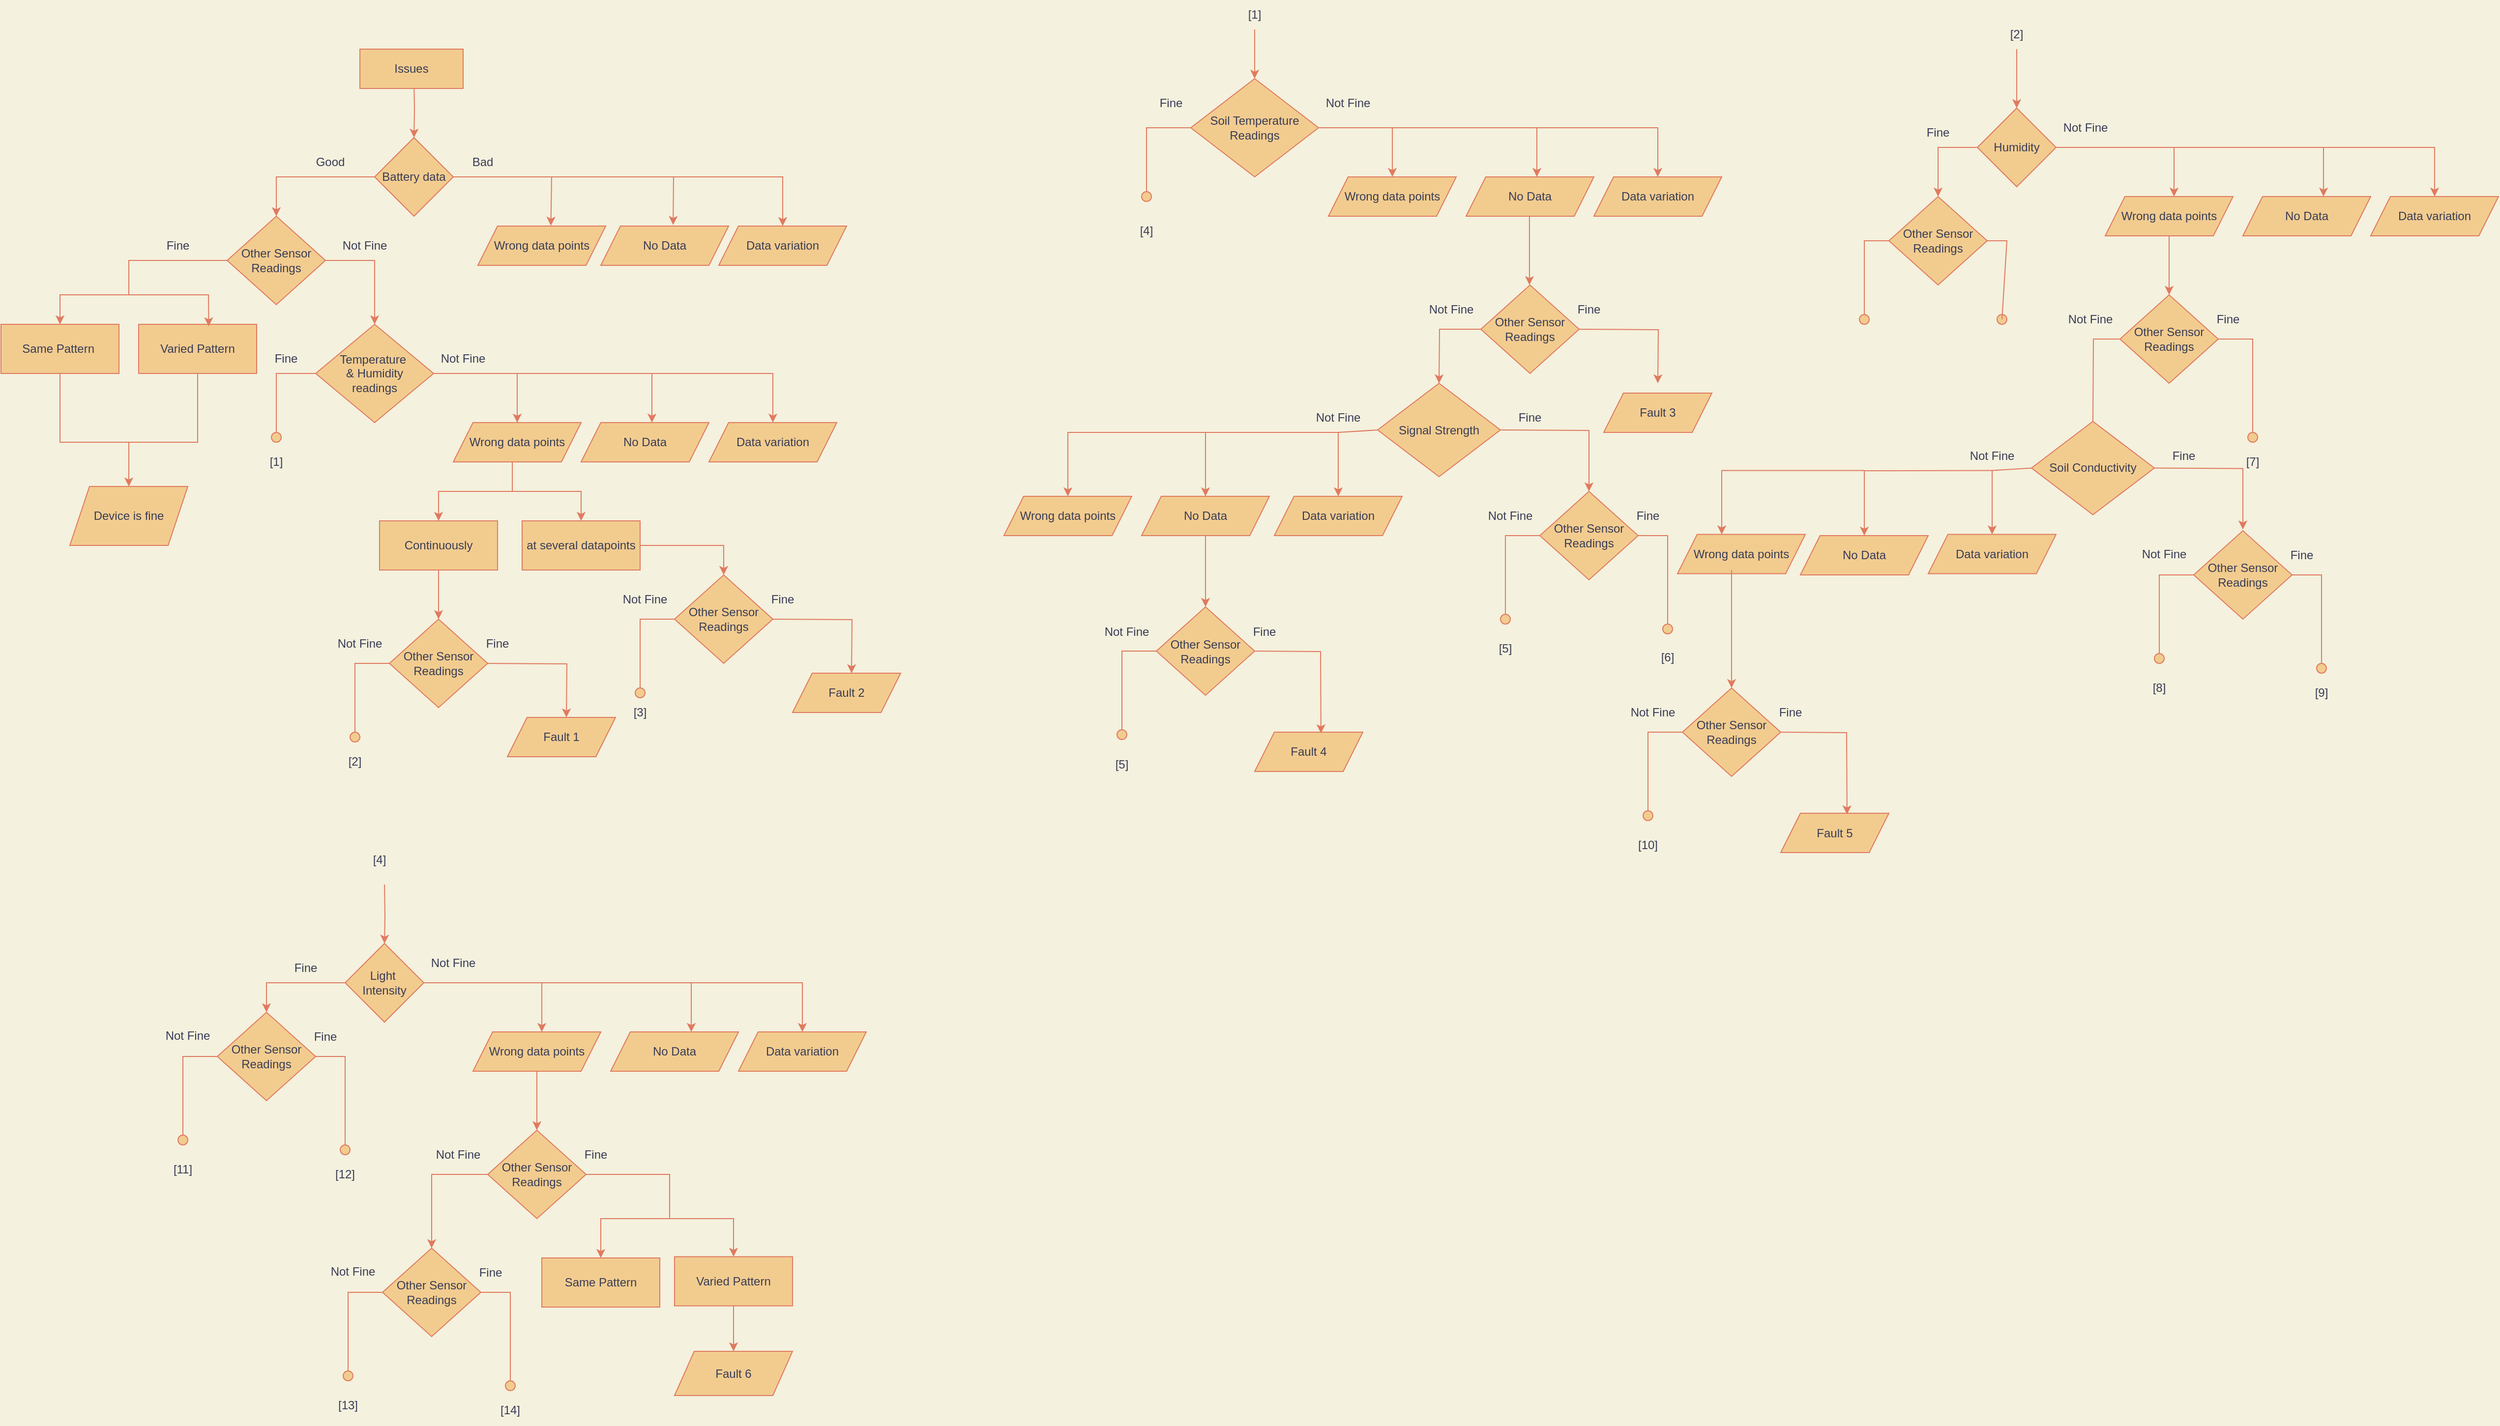<mxfile version="20.0.3" type="google"><diagram id="PeI9mDRCw_8fSj9plNSY" name="Page-1"><mxGraphModel grid="1" page="1" gridSize="10" guides="1" tooltips="1" connect="1" arrows="1" fold="1" pageScale="1" pageWidth="3300" pageHeight="4681" background="#F4F1DE" math="0" shadow="0"><root><mxCell id="0"/><mxCell id="1" parent="0"/><mxCell id="MprdSn-VP4WI4YEvi9Oc-3" value="" style="edgeStyle=orthogonalEdgeStyle;rounded=0;orthogonalLoop=1;jettySize=auto;html=1;labelBackgroundColor=#F4F1DE;strokeColor=#E07A5F;fontColor=#393C56;" edge="1" parent="1" target="MprdSn-VP4WI4YEvi9Oc-2"><mxGeometry relative="1" as="geometry"><mxPoint x="420" y="160" as="sourcePoint"/></mxGeometry></mxCell><mxCell id="MprdSn-VP4WI4YEvi9Oc-2" value="Battery data" style="rhombus;whiteSpace=wrap;html=1;fillColor=#F2CC8F;strokeColor=#E07A5F;fontColor=#393C56;" vertex="1" parent="1"><mxGeometry x="380" y="220" width="80" height="80" as="geometry"/></mxCell><mxCell id="MprdSn-VP4WI4YEvi9Oc-4" value="Wrong data points" style="shape=parallelogram;perimeter=parallelogramPerimeter;whiteSpace=wrap;html=1;fixedSize=1;fillColor=#F2CC8F;strokeColor=#E07A5F;fontColor=#393C56;" vertex="1" parent="1"><mxGeometry x="485" y="310" width="130" height="40" as="geometry"/></mxCell><mxCell id="MprdSn-VP4WI4YEvi9Oc-5" value="Issues" style="rounded=0;whiteSpace=wrap;html=1;fillColor=#F2CC8F;strokeColor=#E07A5F;fontColor=#393C56;" vertex="1" parent="1"><mxGeometry x="365" y="130" width="105" height="40" as="geometry"/></mxCell><mxCell id="MprdSn-VP4WI4YEvi9Oc-6" value="" style="endArrow=classic;html=1;rounded=0;exitX=1;exitY=0.5;exitDx=0;exitDy=0;entryX=0.571;entryY=-0.01;entryDx=0;entryDy=0;entryPerimeter=0;labelBackgroundColor=#F4F1DE;strokeColor=#E07A5F;fontColor=#393C56;" edge="1" parent="1" source="MprdSn-VP4WI4YEvi9Oc-2" target="MprdSn-VP4WI4YEvi9Oc-4"><mxGeometry width="50" height="50" relative="1" as="geometry"><mxPoint x="410" y="440" as="sourcePoint"/><mxPoint x="560" y="260" as="targetPoint"/><Array as="points"><mxPoint x="560" y="260"/></Array></mxGeometry></mxCell><mxCell id="MprdSn-VP4WI4YEvi9Oc-7" value="No Data&lt;span style=&quot;color: rgba(0, 0, 0, 0); font-family: monospace; font-size: 0px; text-align: start;&quot;&gt;%3CmxGraphModel%3E%3Croot%3E%3CmxCell%20id%3D%220%22%2F%3E%3CmxCell%20id%3D%221%22%20parent%3D%220%22%2F%3E%3CmxCell%20id%3D%222%22%20value%3D%22Wrong%20data%20points%22%20style%3D%22shape%3Dparallelogram%3Bperimeter%3DparallelogramPerimeter%3BwhiteSpace%3Dwrap%3Bhtml%3D1%3BfixedSize%3D1%3B%22%20vertex%3D%221%22%20parent%3D%221%22%3E%3CmxGeometry%20x%3D%22485%22%20y%3D%22310%22%20width%3D%22130%22%20height%3D%2240%22%20as%3D%22geometry%22%2F%3E%3C%2FmxCell%3E%3C%2Froot%3E%3C%2FmxGraphModel%3E&lt;/span&gt;" style="shape=parallelogram;perimeter=parallelogramPerimeter;whiteSpace=wrap;html=1;fixedSize=1;fillColor=#F2CC8F;strokeColor=#E07A5F;fontColor=#393C56;" vertex="1" parent="1"><mxGeometry x="610" y="310" width="130" height="40" as="geometry"/></mxCell><mxCell id="MprdSn-VP4WI4YEvi9Oc-8" value="Data variation" style="shape=parallelogram;perimeter=parallelogramPerimeter;whiteSpace=wrap;html=1;fixedSize=1;fillColor=#F2CC8F;strokeColor=#E07A5F;fontColor=#393C56;" vertex="1" parent="1"><mxGeometry x="730" y="310" width="130" height="40" as="geometry"/></mxCell><mxCell id="MprdSn-VP4WI4YEvi9Oc-9" value="" style="endArrow=classic;html=1;rounded=0;entryX=0.566;entryY=-0.029;entryDx=0;entryDy=0;entryPerimeter=0;labelBackgroundColor=#F4F1DE;strokeColor=#E07A5F;fontColor=#393C56;" edge="1" parent="1" target="MprdSn-VP4WI4YEvi9Oc-7"><mxGeometry width="50" height="50" relative="1" as="geometry"><mxPoint x="560" y="260" as="sourcePoint"/><mxPoint x="460" y="390" as="targetPoint"/><Array as="points"><mxPoint x="684" y="260"/></Array></mxGeometry></mxCell><mxCell id="MprdSn-VP4WI4YEvi9Oc-10" value="" style="endArrow=classic;html=1;rounded=0;entryX=0.5;entryY=0;entryDx=0;entryDy=0;labelBackgroundColor=#F4F1DE;strokeColor=#E07A5F;fontColor=#393C56;" edge="1" parent="1" target="MprdSn-VP4WI4YEvi9Oc-8"><mxGeometry width="50" height="50" relative="1" as="geometry"><mxPoint x="680" y="260" as="sourcePoint"/><mxPoint x="460" y="390" as="targetPoint"/><Array as="points"><mxPoint x="795" y="260"/></Array></mxGeometry></mxCell><mxCell id="MprdSn-VP4WI4YEvi9Oc-11" value="Bad" style="text;html=1;strokeColor=none;fillColor=none;align=center;verticalAlign=middle;whiteSpace=wrap;rounded=0;fontColor=#393C56;" vertex="1" parent="1"><mxGeometry x="460" y="230" width="60" height="30" as="geometry"/></mxCell><mxCell id="MprdSn-VP4WI4YEvi9Oc-12" value="Good" style="text;html=1;strokeColor=none;fillColor=none;align=center;verticalAlign=middle;whiteSpace=wrap;rounded=0;fontColor=#393C56;" vertex="1" parent="1"><mxGeometry x="305" y="230" width="60" height="30" as="geometry"/></mxCell><mxCell id="MprdSn-VP4WI4YEvi9Oc-13" value="Other Sensor Readings" style="rhombus;whiteSpace=wrap;html=1;direction=south;fillColor=#F2CC8F;strokeColor=#E07A5F;fontColor=#393C56;" vertex="1" parent="1"><mxGeometry x="230" y="300" width="100" height="90" as="geometry"/></mxCell><mxCell id="MprdSn-VP4WI4YEvi9Oc-15" value="" style="endArrow=classic;html=1;rounded=0;exitX=0;exitY=0.5;exitDx=0;exitDy=0;entryX=0;entryY=0.5;entryDx=0;entryDy=0;labelBackgroundColor=#F4F1DE;strokeColor=#E07A5F;fontColor=#393C56;" edge="1" parent="1" source="MprdSn-VP4WI4YEvi9Oc-2" target="MprdSn-VP4WI4YEvi9Oc-13"><mxGeometry width="50" height="50" relative="1" as="geometry"><mxPoint x="410" y="420" as="sourcePoint"/><mxPoint x="460" y="370" as="targetPoint"/><Array as="points"><mxPoint x="280" y="260"/></Array></mxGeometry></mxCell><mxCell id="MprdSn-VP4WI4YEvi9Oc-16" value="Fine" style="text;html=1;strokeColor=none;fillColor=none;align=center;verticalAlign=middle;whiteSpace=wrap;rounded=0;fontColor=#393C56;" vertex="1" parent="1"><mxGeometry x="150" y="315" width="60" height="30" as="geometry"/></mxCell><mxCell id="MprdSn-VP4WI4YEvi9Oc-17" value="Not Fine" style="text;html=1;strokeColor=none;fillColor=none;align=center;verticalAlign=middle;whiteSpace=wrap;rounded=0;fontColor=#393C56;" vertex="1" parent="1"><mxGeometry x="340" y="315" width="60" height="30" as="geometry"/></mxCell><mxCell id="MprdSn-VP4WI4YEvi9Oc-20" value="Temperature&amp;nbsp;&lt;br&gt;&amp;amp; Humidity&lt;br&gt;readings" style="rhombus;whiteSpace=wrap;html=1;fillColor=#F2CC8F;strokeColor=#E07A5F;fontColor=#393C56;" vertex="1" parent="1"><mxGeometry x="320" y="410" width="120" height="100" as="geometry"/></mxCell><mxCell id="MprdSn-VP4WI4YEvi9Oc-22" value="" style="endArrow=classic;html=1;rounded=0;exitX=0.5;exitY=0;exitDx=0;exitDy=0;entryX=0.5;entryY=0;entryDx=0;entryDy=0;labelBackgroundColor=#F4F1DE;strokeColor=#E07A5F;fontColor=#393C56;" edge="1" parent="1" source="MprdSn-VP4WI4YEvi9Oc-13" target="MprdSn-VP4WI4YEvi9Oc-20"><mxGeometry width="50" height="50" relative="1" as="geometry"><mxPoint x="410" y="600" as="sourcePoint"/><mxPoint x="460" y="550" as="targetPoint"/><Array as="points"><mxPoint x="380" y="345"/></Array></mxGeometry></mxCell><mxCell id="MprdSn-VP4WI4YEvi9Oc-23" value="Fine" style="text;html=1;strokeColor=none;fillColor=none;align=center;verticalAlign=middle;whiteSpace=wrap;rounded=0;fontColor=#393C56;" vertex="1" parent="1"><mxGeometry x="260" y="430" width="60" height="30" as="geometry"/></mxCell><mxCell id="MprdSn-VP4WI4YEvi9Oc-24" value="Not Fine" style="text;html=1;strokeColor=none;fillColor=none;align=center;verticalAlign=middle;whiteSpace=wrap;rounded=0;fontColor=#393C56;" vertex="1" parent="1"><mxGeometry x="440" y="430" width="60" height="30" as="geometry"/></mxCell><mxCell id="MprdSn-VP4WI4YEvi9Oc-27" value="" style="ellipse;whiteSpace=wrap;html=1;aspect=fixed;fillColor=#F2CC8F;strokeColor=#E07A5F;fontColor=#393C56;" vertex="1" parent="1"><mxGeometry x="275" y="520" width="10" height="10" as="geometry"/></mxCell><mxCell id="MprdSn-VP4WI4YEvi9Oc-28" value="" style="endArrow=none;html=1;rounded=0;exitX=0.5;exitY=0;exitDx=0;exitDy=0;entryX=0;entryY=0.5;entryDx=0;entryDy=0;labelBackgroundColor=#F4F1DE;strokeColor=#E07A5F;fontColor=#393C56;" edge="1" parent="1" source="MprdSn-VP4WI4YEvi9Oc-27" target="MprdSn-VP4WI4YEvi9Oc-20"><mxGeometry width="50" height="50" relative="1" as="geometry"><mxPoint x="410" y="660" as="sourcePoint"/><mxPoint x="460" y="610" as="targetPoint"/><Array as="points"><mxPoint x="280" y="460"/></Array></mxGeometry></mxCell><mxCell id="MprdSn-VP4WI4YEvi9Oc-34" value="Wrong data points" style="shape=parallelogram;perimeter=parallelogramPerimeter;whiteSpace=wrap;html=1;fixedSize=1;fillColor=#F2CC8F;strokeColor=#E07A5F;fontColor=#393C56;" vertex="1" parent="1"><mxGeometry x="460" y="510" width="130" height="40" as="geometry"/></mxCell><mxCell id="MprdSn-VP4WI4YEvi9Oc-35" value="No Data&lt;span style=&quot;color: rgba(0, 0, 0, 0); font-family: monospace; font-size: 0px; text-align: start;&quot;&gt;%3CmxGraphModel%3E%3Croot%3E%3CmxCell%20id%3D%220%22%2F%3E%3CmxCell%20id%3D%221%22%20parent%3D%220%22%2F%3E%3CmxCell%20id%3D%222%22%20value%3D%22Wrong%20data%20points%22%20style%3D%22shape%3Dparallelogram%3Bperimeter%3DparallelogramPerimeter%3BwhiteSpace%3Dwrap%3Bhtml%3D1%3BfixedSize%3D1%3B%22%20vertex%3D%221%22%20parent%3D%221%22%3E%3CmxGeometry%20x%3D%22485%22%20y%3D%22310%22%20width%3D%22130%22%20height%3D%2240%22%20as%3D%22geometry%22%2F%3E%3C%2FmxCell%3E%3C%2Froot%3E%3C%2FmxGraphModel%3E&lt;/span&gt;" style="shape=parallelogram;perimeter=parallelogramPerimeter;whiteSpace=wrap;html=1;fixedSize=1;fillColor=#F2CC8F;strokeColor=#E07A5F;fontColor=#393C56;" vertex="1" parent="1"><mxGeometry x="590" y="510" width="130" height="40" as="geometry"/></mxCell><mxCell id="MprdSn-VP4WI4YEvi9Oc-36" value="Data variation" style="shape=parallelogram;perimeter=parallelogramPerimeter;whiteSpace=wrap;html=1;fixedSize=1;fillColor=#F2CC8F;strokeColor=#E07A5F;fontColor=#393C56;" vertex="1" parent="1"><mxGeometry x="720" y="510" width="130" height="40" as="geometry"/></mxCell><mxCell id="MprdSn-VP4WI4YEvi9Oc-37" value="" style="endArrow=classic;html=1;rounded=0;exitX=0;exitY=1;exitDx=0;exitDy=0;entryX=0.5;entryY=0;entryDx=0;entryDy=0;labelBackgroundColor=#F4F1DE;strokeColor=#E07A5F;fontColor=#393C56;" edge="1" parent="1" source="MprdSn-VP4WI4YEvi9Oc-24" target="MprdSn-VP4WI4YEvi9Oc-34"><mxGeometry width="50" height="50" relative="1" as="geometry"><mxPoint x="440" y="410" as="sourcePoint"/><mxPoint x="490" y="360" as="targetPoint"/><Array as="points"><mxPoint x="525" y="460"/></Array></mxGeometry></mxCell><mxCell id="MprdSn-VP4WI4YEvi9Oc-38" value="" style="endArrow=classic;html=1;rounded=0;labelBackgroundColor=#F4F1DE;strokeColor=#E07A5F;fontColor=#393C56;" edge="1" parent="1"><mxGeometry width="50" height="50" relative="1" as="geometry"><mxPoint x="520" y="460" as="sourcePoint"/><mxPoint x="662" y="510" as="targetPoint"/><Array as="points"><mxPoint x="662" y="460"/></Array></mxGeometry></mxCell><mxCell id="MprdSn-VP4WI4YEvi9Oc-39" value="" style="endArrow=classic;html=1;rounded=0;entryX=0.5;entryY=0;entryDx=0;entryDy=0;labelBackgroundColor=#F4F1DE;strokeColor=#E07A5F;fontColor=#393C56;" edge="1" parent="1" target="MprdSn-VP4WI4YEvi9Oc-36"><mxGeometry width="50" height="50" relative="1" as="geometry"><mxPoint x="660" y="460" as="sourcePoint"/><mxPoint x="490" y="360" as="targetPoint"/><Array as="points"><mxPoint x="785" y="460"/></Array></mxGeometry></mxCell><mxCell id="MprdSn-VP4WI4YEvi9Oc-46" style="edgeStyle=orthogonalEdgeStyle;rounded=0;orthogonalLoop=1;jettySize=auto;html=1;labelBackgroundColor=#F4F1DE;strokeColor=#E07A5F;fontColor=#393C56;" edge="1" parent="1"><mxGeometry relative="1" as="geometry"><mxPoint x="575" y="810" as="targetPoint"/><mxPoint x="490" y="755" as="sourcePoint"/></mxGeometry></mxCell><mxCell id="MprdSn-VP4WI4YEvi9Oc-41" value="Other Sensor Readings" style="rhombus;whiteSpace=wrap;html=1;direction=south;fillColor=#F2CC8F;strokeColor=#E07A5F;fontColor=#393C56;" vertex="1" parent="1"><mxGeometry x="395" y="710" width="100" height="90" as="geometry"/></mxCell><mxCell id="MprdSn-VP4WI4YEvi9Oc-43" value="Fine" style="text;html=1;strokeColor=none;fillColor=none;align=center;verticalAlign=middle;whiteSpace=wrap;rounded=0;fontColor=#393C56;" vertex="1" parent="1"><mxGeometry x="475" y="720" width="60" height="30" as="geometry"/></mxCell><mxCell id="MprdSn-VP4WI4YEvi9Oc-44" value="Not Fine" style="text;html=1;strokeColor=none;fillColor=none;align=center;verticalAlign=middle;whiteSpace=wrap;rounded=0;fontColor=#393C56;" vertex="1" parent="1"><mxGeometry x="335" y="720" width="60" height="30" as="geometry"/></mxCell><mxCell id="MprdSn-VP4WI4YEvi9Oc-45" value="Fault 1" style="shape=parallelogram;perimeter=parallelogramPerimeter;whiteSpace=wrap;html=1;fixedSize=1;fillColor=#F2CC8F;strokeColor=#E07A5F;fontColor=#393C56;" vertex="1" parent="1"><mxGeometry x="515" y="810" width="110" height="40" as="geometry"/></mxCell><mxCell id="MprdSn-VP4WI4YEvi9Oc-47" value="Continuously" style="rounded=0;whiteSpace=wrap;html=1;fillColor=#F2CC8F;strokeColor=#E07A5F;fontColor=#393C56;" vertex="1" parent="1"><mxGeometry x="385" y="610" width="120" height="50" as="geometry"/></mxCell><mxCell id="MprdSn-VP4WI4YEvi9Oc-48" value="at several datapoints" style="rounded=0;whiteSpace=wrap;html=1;fillColor=#F2CC8F;strokeColor=#E07A5F;fontColor=#393C56;" vertex="1" parent="1"><mxGeometry x="530" y="610" width="120" height="50" as="geometry"/></mxCell><mxCell id="MprdSn-VP4WI4YEvi9Oc-50" value="" style="endArrow=classic;html=1;rounded=0;entryX=0.5;entryY=0;entryDx=0;entryDy=0;labelBackgroundColor=#F4F1DE;strokeColor=#E07A5F;fontColor=#393C56;" edge="1" parent="1" target="MprdSn-VP4WI4YEvi9Oc-48"><mxGeometry width="50" height="50" relative="1" as="geometry"><mxPoint x="520" y="580" as="sourcePoint"/><mxPoint x="510" y="550" as="targetPoint"/><Array as="points"><mxPoint x="590" y="580"/></Array></mxGeometry></mxCell><mxCell id="MprdSn-VP4WI4YEvi9Oc-51" value="" style="endArrow=classic;html=1;rounded=0;entryX=0.5;entryY=0;entryDx=0;entryDy=0;labelBackgroundColor=#F4F1DE;strokeColor=#E07A5F;fontColor=#393C56;" edge="1" parent="1" target="MprdSn-VP4WI4YEvi9Oc-47"><mxGeometry width="50" height="50" relative="1" as="geometry"><mxPoint x="520" y="550" as="sourcePoint"/><mxPoint x="510" y="550" as="targetPoint"/><Array as="points"><mxPoint x="520" y="580"/><mxPoint x="445" y="580"/></Array></mxGeometry></mxCell><mxCell id="MprdSn-VP4WI4YEvi9Oc-52" value="" style="endArrow=classic;html=1;rounded=0;exitX=0.5;exitY=1;exitDx=0;exitDy=0;entryX=0;entryY=0.5;entryDx=0;entryDy=0;labelBackgroundColor=#F4F1DE;strokeColor=#E07A5F;fontColor=#393C56;" edge="1" parent="1" source="MprdSn-VP4WI4YEvi9Oc-47" target="MprdSn-VP4WI4YEvi9Oc-41"><mxGeometry width="50" height="50" relative="1" as="geometry"><mxPoint x="460" y="750" as="sourcePoint"/><mxPoint x="510" y="700" as="targetPoint"/></mxGeometry></mxCell><mxCell id="MprdSn-VP4WI4YEvi9Oc-54" value="[1]" style="text;html=1;strokeColor=none;fillColor=none;align=center;verticalAlign=middle;whiteSpace=wrap;rounded=0;fontColor=#393C56;" vertex="1" parent="1"><mxGeometry x="250" y="535" width="60" height="30" as="geometry"/></mxCell><mxCell id="MprdSn-VP4WI4YEvi9Oc-56" value="" style="ellipse;whiteSpace=wrap;html=1;aspect=fixed;fillColor=#F2CC8F;strokeColor=#E07A5F;fontColor=#393C56;" vertex="1" parent="1"><mxGeometry x="355" y="825" width="10" height="10" as="geometry"/></mxCell><mxCell id="MprdSn-VP4WI4YEvi9Oc-58" value="" style="endArrow=none;html=1;rounded=0;exitX=0.5;exitY=0;exitDx=0;exitDy=0;entryX=0.5;entryY=1;entryDx=0;entryDy=0;labelBackgroundColor=#F4F1DE;strokeColor=#E07A5F;fontColor=#393C56;" edge="1" parent="1" source="MprdSn-VP4WI4YEvi9Oc-56" target="MprdSn-VP4WI4YEvi9Oc-41"><mxGeometry width="50" height="50" relative="1" as="geometry"><mxPoint x="460" y="690" as="sourcePoint"/><mxPoint x="510" y="640" as="targetPoint"/><Array as="points"><mxPoint x="360" y="755"/></Array></mxGeometry></mxCell><mxCell id="MprdSn-VP4WI4YEvi9Oc-59" value="[2]" style="text;html=1;strokeColor=none;fillColor=none;align=center;verticalAlign=middle;whiteSpace=wrap;rounded=0;fontColor=#393C56;" vertex="1" parent="1"><mxGeometry x="330" y="840" width="60" height="30" as="geometry"/></mxCell><mxCell id="MprdSn-VP4WI4YEvi9Oc-65" style="edgeStyle=orthogonalEdgeStyle;rounded=0;orthogonalLoop=1;jettySize=auto;html=1;labelBackgroundColor=#F4F1DE;strokeColor=#E07A5F;fontColor=#393C56;" edge="1" parent="1"><mxGeometry relative="1" as="geometry"><mxPoint x="865" y="765" as="targetPoint"/><mxPoint x="780" y="710" as="sourcePoint"/></mxGeometry></mxCell><mxCell id="MprdSn-VP4WI4YEvi9Oc-66" value="Other Sensor Readings" style="rhombus;whiteSpace=wrap;html=1;direction=south;fillColor=#F2CC8F;strokeColor=#E07A5F;fontColor=#393C56;" vertex="1" parent="1"><mxGeometry x="685" y="665" width="100" height="90" as="geometry"/></mxCell><mxCell id="MprdSn-VP4WI4YEvi9Oc-67" value="Fine" style="text;html=1;strokeColor=none;fillColor=none;align=center;verticalAlign=middle;whiteSpace=wrap;rounded=0;fontColor=#393C56;" vertex="1" parent="1"><mxGeometry x="765" y="675" width="60" height="30" as="geometry"/></mxCell><mxCell id="MprdSn-VP4WI4YEvi9Oc-68" value="Not Fine" style="text;html=1;strokeColor=none;fillColor=none;align=center;verticalAlign=middle;whiteSpace=wrap;rounded=0;fontColor=#393C56;" vertex="1" parent="1"><mxGeometry x="625" y="675" width="60" height="30" as="geometry"/></mxCell><mxCell id="MprdSn-VP4WI4YEvi9Oc-69" value="Fault 2" style="shape=parallelogram;perimeter=parallelogramPerimeter;whiteSpace=wrap;html=1;fixedSize=1;fillColor=#F2CC8F;strokeColor=#E07A5F;fontColor=#393C56;" vertex="1" parent="1"><mxGeometry x="805" y="765" width="110" height="40" as="geometry"/></mxCell><mxCell id="MprdSn-VP4WI4YEvi9Oc-70" value="" style="ellipse;whiteSpace=wrap;html=1;aspect=fixed;fillColor=#F2CC8F;strokeColor=#E07A5F;fontColor=#393C56;" vertex="1" parent="1"><mxGeometry x="645" y="780" width="10" height="10" as="geometry"/></mxCell><mxCell id="MprdSn-VP4WI4YEvi9Oc-71" value="" style="endArrow=none;html=1;rounded=0;exitX=0.5;exitY=0;exitDx=0;exitDy=0;entryX=0.5;entryY=1;entryDx=0;entryDy=0;labelBackgroundColor=#F4F1DE;strokeColor=#E07A5F;fontColor=#393C56;" edge="1" parent="1" source="MprdSn-VP4WI4YEvi9Oc-70" target="MprdSn-VP4WI4YEvi9Oc-66"><mxGeometry width="50" height="50" relative="1" as="geometry"><mxPoint x="750" y="645" as="sourcePoint"/><mxPoint x="800" y="595" as="targetPoint"/><Array as="points"><mxPoint x="650" y="710"/></Array></mxGeometry></mxCell><mxCell id="MprdSn-VP4WI4YEvi9Oc-72" value="" style="endArrow=classic;html=1;rounded=0;exitX=1;exitY=0.5;exitDx=0;exitDy=0;entryX=0;entryY=0.5;entryDx=0;entryDy=0;labelBackgroundColor=#F4F1DE;strokeColor=#E07A5F;fontColor=#393C56;" edge="1" parent="1" source="MprdSn-VP4WI4YEvi9Oc-48" target="MprdSn-VP4WI4YEvi9Oc-66"><mxGeometry width="50" height="50" relative="1" as="geometry"><mxPoint x="460" y="770" as="sourcePoint"/><mxPoint x="510" y="720" as="targetPoint"/><Array as="points"><mxPoint x="735" y="635"/></Array></mxGeometry></mxCell><mxCell id="MprdSn-VP4WI4YEvi9Oc-73" value="[3]" style="text;html=1;strokeColor=none;fillColor=none;align=center;verticalAlign=middle;whiteSpace=wrap;rounded=0;fontColor=#393C56;" vertex="1" parent="1"><mxGeometry x="620" y="790" width="60" height="30" as="geometry"/></mxCell><mxCell id="MprdSn-VP4WI4YEvi9Oc-76" value="" style="edgeStyle=orthogonalEdgeStyle;rounded=0;orthogonalLoop=1;jettySize=auto;html=1;labelBackgroundColor=#F4F1DE;strokeColor=#E07A5F;fontColor=#393C56;" edge="1" parent="1" source="MprdSn-VP4WI4YEvi9Oc-74" target="MprdSn-VP4WI4YEvi9Oc-75"><mxGeometry relative="1" as="geometry"/></mxCell><mxCell id="MprdSn-VP4WI4YEvi9Oc-74" value="[1]" style="text;html=1;strokeColor=none;fillColor=none;align=center;verticalAlign=middle;whiteSpace=wrap;rounded=0;fontColor=#393C56;" vertex="1" parent="1"><mxGeometry x="1245" y="80" width="60" height="30" as="geometry"/></mxCell><mxCell id="MprdSn-VP4WI4YEvi9Oc-75" value="Soil Temperature Readings" style="rhombus;whiteSpace=wrap;html=1;fillColor=#F2CC8F;strokeColor=#E07A5F;fontColor=#393C56;" vertex="1" parent="1"><mxGeometry x="1210" y="160" width="130" height="100" as="geometry"/></mxCell><mxCell id="MprdSn-VP4WI4YEvi9Oc-77" value="" style="endArrow=none;html=1;rounded=0;entryX=0;entryY=0.5;entryDx=0;entryDy=0;startArrow=none;labelBackgroundColor=#F4F1DE;strokeColor=#E07A5F;fontColor=#393C56;" edge="1" parent="1" source="MprdSn-VP4WI4YEvi9Oc-78" target="MprdSn-VP4WI4YEvi9Oc-75"><mxGeometry width="50" height="50" relative="1" as="geometry"><mxPoint x="1160" y="280" as="sourcePoint"/><mxPoint x="1200" y="430" as="targetPoint"/><Array as="points"><mxPoint x="1165" y="210"/></Array></mxGeometry></mxCell><mxCell id="MprdSn-VP4WI4YEvi9Oc-78" value="" style="ellipse;whiteSpace=wrap;html=1;aspect=fixed;fillColor=#F2CC8F;strokeColor=#E07A5F;fontColor=#393C56;" vertex="1" parent="1"><mxGeometry x="1160" y="275" width="10" height="10" as="geometry"/></mxCell><mxCell id="MprdSn-VP4WI4YEvi9Oc-81" value="Wrong data points" style="shape=parallelogram;perimeter=parallelogramPerimeter;whiteSpace=wrap;html=1;fixedSize=1;fillColor=#F2CC8F;strokeColor=#E07A5F;fontColor=#393C56;" vertex="1" parent="1"><mxGeometry x="1350" y="260" width="130" height="40" as="geometry"/></mxCell><mxCell id="MprdSn-VP4WI4YEvi9Oc-82" value="No Data&lt;span style=&quot;color: rgba(0, 0, 0, 0); font-family: monospace; font-size: 0px; text-align: start;&quot;&gt;%3CmxGraphModel%3E%3Croot%3E%3CmxCell%20id%3D%220%22%2F%3E%3CmxCell%20id%3D%221%22%20parent%3D%220%22%2F%3E%3CmxCell%20id%3D%222%22%20value%3D%22Wrong%20data%20points%22%20style%3D%22shape%3Dparallelogram%3Bperimeter%3DparallelogramPerimeter%3BwhiteSpace%3Dwrap%3Bhtml%3D1%3BfixedSize%3D1%3B%22%20vertex%3D%221%22%20parent%3D%221%22%3E%3CmxGeometry%20x%3D%22485%22%20y%3D%22310%22%20width%3D%22130%22%20height%3D%2240%22%20as%3D%22geometry%22%2F%3E%3C%2FmxCell%3E%3C%2Froot%3E%3C%2FmxGraphModel%3E&lt;/span&gt;" style="shape=parallelogram;perimeter=parallelogramPerimeter;whiteSpace=wrap;html=1;fixedSize=1;fillColor=#F2CC8F;strokeColor=#E07A5F;fontColor=#393C56;" vertex="1" parent="1"><mxGeometry x="1490" y="260" width="130" height="40" as="geometry"/></mxCell><mxCell id="MprdSn-VP4WI4YEvi9Oc-83" value="Data variation" style="shape=parallelogram;perimeter=parallelogramPerimeter;whiteSpace=wrap;html=1;fixedSize=1;fillColor=#F2CC8F;strokeColor=#E07A5F;fontColor=#393C56;" vertex="1" parent="1"><mxGeometry x="1620" y="260" width="130" height="40" as="geometry"/></mxCell><mxCell id="MprdSn-VP4WI4YEvi9Oc-84" value="" style="endArrow=classic;html=1;rounded=0;labelBackgroundColor=#F4F1DE;strokeColor=#E07A5F;fontColor=#393C56;" edge="1" parent="1"><mxGeometry width="50" height="50" relative="1" as="geometry"><mxPoint x="1410" y="210" as="sourcePoint"/><mxPoint x="1562" y="260" as="targetPoint"/><Array as="points"><mxPoint x="1562" y="210"/></Array></mxGeometry></mxCell><mxCell id="MprdSn-VP4WI4YEvi9Oc-85" value="" style="endArrow=classic;html=1;rounded=0;entryX=0.5;entryY=0;entryDx=0;entryDy=0;labelBackgroundColor=#F4F1DE;strokeColor=#E07A5F;fontColor=#393C56;" edge="1" parent="1" target="MprdSn-VP4WI4YEvi9Oc-83"><mxGeometry width="50" height="50" relative="1" as="geometry"><mxPoint x="1560" y="210" as="sourcePoint"/><mxPoint x="1390" y="110" as="targetPoint"/><Array as="points"><mxPoint x="1685" y="210"/></Array></mxGeometry></mxCell><mxCell id="MprdSn-VP4WI4YEvi9Oc-86" value="" style="endArrow=classic;html=1;rounded=0;exitX=1;exitY=0.5;exitDx=0;exitDy=0;entryX=0.5;entryY=0;entryDx=0;entryDy=0;labelBackgroundColor=#F4F1DE;strokeColor=#E07A5F;fontColor=#393C56;" edge="1" parent="1" source="MprdSn-VP4WI4YEvi9Oc-75" target="MprdSn-VP4WI4YEvi9Oc-81"><mxGeometry width="50" height="50" relative="1" as="geometry"><mxPoint x="1410" y="410" as="sourcePoint"/><mxPoint x="1460" y="360" as="targetPoint"/><Array as="points"><mxPoint x="1415" y="210"/></Array></mxGeometry></mxCell><mxCell id="MprdSn-VP4WI4YEvi9Oc-89" style="edgeStyle=orthogonalEdgeStyle;rounded=0;orthogonalLoop=1;jettySize=auto;html=1;labelBackgroundColor=#F4F1DE;strokeColor=#E07A5F;fontColor=#393C56;" edge="1" parent="1"><mxGeometry relative="1" as="geometry"><mxPoint x="1685" y="470" as="targetPoint"/><mxPoint x="1600" y="415" as="sourcePoint"/></mxGeometry></mxCell><mxCell id="MprdSn-VP4WI4YEvi9Oc-90" value="Other Sensor Readings" style="rhombus;whiteSpace=wrap;html=1;direction=south;fillColor=#F2CC8F;strokeColor=#E07A5F;fontColor=#393C56;" vertex="1" parent="1"><mxGeometry x="1505" y="370" width="100" height="90" as="geometry"/></mxCell><mxCell id="MprdSn-VP4WI4YEvi9Oc-91" value="Fine" style="text;html=1;strokeColor=none;fillColor=none;align=center;verticalAlign=middle;whiteSpace=wrap;rounded=0;fontColor=#393C56;" vertex="1" parent="1"><mxGeometry x="1585" y="380" width="60" height="30" as="geometry"/></mxCell><mxCell id="MprdSn-VP4WI4YEvi9Oc-92" value="Not Fine" style="text;html=1;strokeColor=none;fillColor=none;align=center;verticalAlign=middle;whiteSpace=wrap;rounded=0;fontColor=#393C56;" vertex="1" parent="1"><mxGeometry x="1445" y="380" width="60" height="30" as="geometry"/></mxCell><mxCell id="MprdSn-VP4WI4YEvi9Oc-93" value="Fault 3" style="shape=parallelogram;perimeter=parallelogramPerimeter;whiteSpace=wrap;html=1;fixedSize=1;fillColor=#F2CC8F;strokeColor=#E07A5F;fontColor=#393C56;" vertex="1" parent="1"><mxGeometry x="1630" y="480" width="110" height="40" as="geometry"/></mxCell><mxCell id="MprdSn-VP4WI4YEvi9Oc-99" value="" style="endArrow=classic;html=1;rounded=0;labelBackgroundColor=#F4F1DE;strokeColor=#E07A5F;fontColor=#393C56;" edge="1" parent="1"><mxGeometry width="50" height="50" relative="1" as="geometry"><mxPoint x="1554.47" y="300" as="sourcePoint"/><mxPoint x="1554.47" y="370" as="targetPoint"/></mxGeometry></mxCell><mxCell id="MprdSn-VP4WI4YEvi9Oc-100" value="Not Fine" style="text;html=1;strokeColor=none;fillColor=none;align=center;verticalAlign=middle;whiteSpace=wrap;rounded=0;fontColor=#393C56;" vertex="1" parent="1"><mxGeometry x="1340" y="170" width="60" height="30" as="geometry"/></mxCell><mxCell id="MprdSn-VP4WI4YEvi9Oc-101" value="Fine" style="text;html=1;strokeColor=none;fillColor=none;align=center;verticalAlign=middle;whiteSpace=wrap;rounded=0;fontColor=#393C56;" vertex="1" parent="1"><mxGeometry x="1160" y="170" width="60" height="30" as="geometry"/></mxCell><mxCell id="MprdSn-VP4WI4YEvi9Oc-102" value="[4]" style="text;html=1;strokeColor=none;fillColor=none;align=center;verticalAlign=middle;whiteSpace=wrap;rounded=0;fontColor=#393C56;" vertex="1" parent="1"><mxGeometry x="1135" y="300" width="60" height="30" as="geometry"/></mxCell><mxCell id="MprdSn-VP4WI4YEvi9Oc-103" value="Signal Strength" style="rhombus;whiteSpace=wrap;html=1;fillColor=#F2CC8F;strokeColor=#E07A5F;fontColor=#393C56;" vertex="1" parent="1"><mxGeometry x="1400" y="470" width="125" height="95" as="geometry"/></mxCell><mxCell id="MprdSn-VP4WI4YEvi9Oc-104" value="" style="endArrow=classic;html=1;rounded=0;exitX=0.5;exitY=1;exitDx=0;exitDy=0;entryX=0.5;entryY=0;entryDx=0;entryDy=0;labelBackgroundColor=#F4F1DE;strokeColor=#E07A5F;fontColor=#393C56;" edge="1" parent="1" source="MprdSn-VP4WI4YEvi9Oc-90" target="MprdSn-VP4WI4YEvi9Oc-103"><mxGeometry width="50" height="50" relative="1" as="geometry"><mxPoint x="1550" y="460" as="sourcePoint"/><mxPoint x="1600" y="410" as="targetPoint"/><Array as="points"><mxPoint x="1463" y="415"/></Array></mxGeometry></mxCell><mxCell id="MprdSn-VP4WI4YEvi9Oc-106" value="Other Sensor Readings" style="rhombus;whiteSpace=wrap;html=1;direction=south;fillColor=#F2CC8F;strokeColor=#E07A5F;fontColor=#393C56;" vertex="1" parent="1"><mxGeometry x="1565" y="580" width="100" height="90" as="geometry"/></mxCell><mxCell id="MprdSn-VP4WI4YEvi9Oc-107" value="Fine" style="text;html=1;strokeColor=none;fillColor=none;align=center;verticalAlign=middle;whiteSpace=wrap;rounded=0;fontColor=#393C56;" vertex="1" parent="1"><mxGeometry x="1645" y="590" width="60" height="30" as="geometry"/></mxCell><mxCell id="MprdSn-VP4WI4YEvi9Oc-108" value="Not Fine" style="text;html=1;strokeColor=none;fillColor=none;align=center;verticalAlign=middle;whiteSpace=wrap;rounded=0;fontColor=#393C56;" vertex="1" parent="1"><mxGeometry x="1505" y="590" width="60" height="30" as="geometry"/></mxCell><mxCell id="MprdSn-VP4WI4YEvi9Oc-110" value="" style="ellipse;whiteSpace=wrap;html=1;aspect=fixed;fillColor=#F2CC8F;strokeColor=#E07A5F;fontColor=#393C56;" vertex="1" parent="1"><mxGeometry x="1525" y="705" width="10" height="10" as="geometry"/></mxCell><mxCell id="MprdSn-VP4WI4YEvi9Oc-111" value="" style="endArrow=none;html=1;rounded=0;exitX=0.5;exitY=0;exitDx=0;exitDy=0;entryX=0.5;entryY=1;entryDx=0;entryDy=0;labelBackgroundColor=#F4F1DE;strokeColor=#E07A5F;fontColor=#393C56;" edge="1" parent="1" source="MprdSn-VP4WI4YEvi9Oc-110" target="MprdSn-VP4WI4YEvi9Oc-106"><mxGeometry width="50" height="50" relative="1" as="geometry"><mxPoint x="1630" y="560" as="sourcePoint"/><mxPoint x="1680" y="510" as="targetPoint"/><Array as="points"><mxPoint x="1530" y="625"/></Array></mxGeometry></mxCell><mxCell id="MprdSn-VP4WI4YEvi9Oc-113" value="Not Fine" style="text;html=1;strokeColor=none;fillColor=none;align=center;verticalAlign=middle;whiteSpace=wrap;rounded=0;fontColor=#393C56;" vertex="1" parent="1"><mxGeometry x="1330" y="490" width="60" height="30" as="geometry"/></mxCell><mxCell id="MprdSn-VP4WI4YEvi9Oc-114" value="Fine" style="text;html=1;strokeColor=none;fillColor=none;align=center;verticalAlign=middle;whiteSpace=wrap;rounded=0;fontColor=#393C56;" vertex="1" parent="1"><mxGeometry x="1525" y="490" width="60" height="30" as="geometry"/></mxCell><mxCell id="MprdSn-VP4WI4YEvi9Oc-115" value="" style="endArrow=classic;html=1;rounded=0;exitX=1;exitY=0.5;exitDx=0;exitDy=0;entryX=0;entryY=0.5;entryDx=0;entryDy=0;labelBackgroundColor=#F4F1DE;strokeColor=#E07A5F;fontColor=#393C56;" edge="1" parent="1" source="MprdSn-VP4WI4YEvi9Oc-103" target="MprdSn-VP4WI4YEvi9Oc-106"><mxGeometry width="50" height="50" relative="1" as="geometry"><mxPoint x="1360" y="580" as="sourcePoint"/><mxPoint x="1410" y="530" as="targetPoint"/><Array as="points"><mxPoint x="1615" y="518"/></Array></mxGeometry></mxCell><mxCell id="MprdSn-VP4WI4YEvi9Oc-119" value="Wrong data points" style="shape=parallelogram;perimeter=parallelogramPerimeter;whiteSpace=wrap;html=1;fixedSize=1;fillColor=#F2CC8F;strokeColor=#E07A5F;fontColor=#393C56;" vertex="1" parent="1"><mxGeometry x="1020" y="585" width="130" height="40" as="geometry"/></mxCell><mxCell id="MprdSn-VP4WI4YEvi9Oc-120" value="No Data&lt;span style=&quot;color: rgba(0, 0, 0, 0); font-family: monospace; font-size: 0px; text-align: start;&quot;&gt;%3CmxGraphModel%3E%3Croot%3E%3CmxCell%20id%3D%220%22%2F%3E%3CmxCell%20id%3D%221%22%20parent%3D%220%22%2F%3E%3CmxCell%20id%3D%222%22%20value%3D%22Wrong%20data%20points%22%20style%3D%22shape%3Dparallelogram%3Bperimeter%3DparallelogramPerimeter%3BwhiteSpace%3Dwrap%3Bhtml%3D1%3BfixedSize%3D1%3B%22%20vertex%3D%221%22%20parent%3D%221%22%3E%3CmxGeometry%20x%3D%22485%22%20y%3D%22310%22%20width%3D%22130%22%20height%3D%2240%22%20as%3D%22geometry%22%2F%3E%3C%2FmxCell%3E%3C%2Froot%3E%3C%2FmxGraphModel%3E&lt;/span&gt;" style="shape=parallelogram;perimeter=parallelogramPerimeter;whiteSpace=wrap;html=1;fixedSize=1;fillColor=#F2CC8F;strokeColor=#E07A5F;fontColor=#393C56;" vertex="1" parent="1"><mxGeometry x="1160" y="585" width="130" height="40" as="geometry"/></mxCell><mxCell id="MprdSn-VP4WI4YEvi9Oc-121" value="Data variation" style="shape=parallelogram;perimeter=parallelogramPerimeter;whiteSpace=wrap;html=1;fixedSize=1;fillColor=#F2CC8F;strokeColor=#E07A5F;fontColor=#393C56;" vertex="1" parent="1"><mxGeometry x="1295" y="585" width="130" height="40" as="geometry"/></mxCell><mxCell id="MprdSn-VP4WI4YEvi9Oc-122" value="" style="endArrow=classic;html=1;rounded=0;exitX=0;exitY=0.5;exitDx=0;exitDy=0;entryX=0.5;entryY=0;entryDx=0;entryDy=0;labelBackgroundColor=#F4F1DE;strokeColor=#E07A5F;fontColor=#393C56;" edge="1" parent="1" source="MprdSn-VP4WI4YEvi9Oc-103" target="MprdSn-VP4WI4YEvi9Oc-121"><mxGeometry width="50" height="50" relative="1" as="geometry"><mxPoint x="1440" y="790" as="sourcePoint"/><mxPoint x="1490" y="740" as="targetPoint"/><Array as="points"><mxPoint x="1360" y="520"/></Array></mxGeometry></mxCell><mxCell id="MprdSn-VP4WI4YEvi9Oc-123" value="" style="endArrow=classic;html=1;rounded=0;entryX=0.5;entryY=0;entryDx=0;entryDy=0;labelBackgroundColor=#F4F1DE;strokeColor=#E07A5F;fontColor=#393C56;" edge="1" parent="1" target="MprdSn-VP4WI4YEvi9Oc-120"><mxGeometry width="50" height="50" relative="1" as="geometry"><mxPoint x="1360" y="520" as="sourcePoint"/><mxPoint x="1490" y="740" as="targetPoint"/><Array as="points"><mxPoint x="1225" y="520"/></Array></mxGeometry></mxCell><mxCell id="MprdSn-VP4WI4YEvi9Oc-124" value="" style="endArrow=classic;html=1;rounded=0;entryX=0.5;entryY=0;entryDx=0;entryDy=0;labelBackgroundColor=#F4F1DE;strokeColor=#E07A5F;fontColor=#393C56;" edge="1" parent="1" target="MprdSn-VP4WI4YEvi9Oc-119"><mxGeometry width="50" height="50" relative="1" as="geometry"><mxPoint x="1230" y="520" as="sourcePoint"/><mxPoint x="1490" y="720" as="targetPoint"/><Array as="points"><mxPoint x="1085" y="520"/></Array></mxGeometry></mxCell><mxCell id="MprdSn-VP4WI4YEvi9Oc-125" value="" style="ellipse;whiteSpace=wrap;html=1;aspect=fixed;fillColor=#F2CC8F;strokeColor=#E07A5F;fontColor=#393C56;" vertex="1" parent="1"><mxGeometry x="1690" y="715" width="10" height="10" as="geometry"/></mxCell><mxCell id="MprdSn-VP4WI4YEvi9Oc-126" value="" style="endArrow=none;html=1;rounded=0;exitX=0.5;exitY=0;exitDx=0;exitDy=0;entryX=0.5;entryY=0;entryDx=0;entryDy=0;labelBackgroundColor=#F4F1DE;strokeColor=#E07A5F;fontColor=#393C56;" edge="1" parent="1" source="MprdSn-VP4WI4YEvi9Oc-125" target="MprdSn-VP4WI4YEvi9Oc-106"><mxGeometry width="50" height="50" relative="1" as="geometry"><mxPoint x="1420" y="770" as="sourcePoint"/><mxPoint x="1470" y="720" as="targetPoint"/><Array as="points"><mxPoint x="1695" y="625"/></Array></mxGeometry></mxCell><mxCell id="MprdSn-VP4WI4YEvi9Oc-128" value="[5]" style="text;html=1;strokeColor=none;fillColor=none;align=center;verticalAlign=middle;whiteSpace=wrap;rounded=0;fontColor=#393C56;" vertex="1" parent="1"><mxGeometry x="1500" y="725" width="60" height="30" as="geometry"/></mxCell><mxCell id="MprdSn-VP4WI4YEvi9Oc-129" value="[6]" style="text;html=1;strokeColor=none;fillColor=none;align=center;verticalAlign=middle;whiteSpace=wrap;rounded=0;fontColor=#393C56;" vertex="1" parent="1"><mxGeometry x="1665" y="733.75" width="60" height="30" as="geometry"/></mxCell><mxCell id="MprdSn-VP4WI4YEvi9Oc-130" value="Other Sensor Readings" style="rhombus;whiteSpace=wrap;html=1;direction=south;fillColor=#F2CC8F;strokeColor=#E07A5F;fontColor=#393C56;" vertex="1" parent="1"><mxGeometry x="1175" y="697.5" width="100" height="90" as="geometry"/></mxCell><mxCell id="MprdSn-VP4WI4YEvi9Oc-131" value="Fine" style="text;html=1;strokeColor=none;fillColor=none;align=center;verticalAlign=middle;whiteSpace=wrap;rounded=0;fontColor=#393C56;" vertex="1" parent="1"><mxGeometry x="1255" y="707.5" width="60" height="30" as="geometry"/></mxCell><mxCell id="MprdSn-VP4WI4YEvi9Oc-132" value="Not Fine" style="text;html=1;strokeColor=none;fillColor=none;align=center;verticalAlign=middle;whiteSpace=wrap;rounded=0;fontColor=#393C56;" vertex="1" parent="1"><mxGeometry x="1115" y="707.5" width="60" height="30" as="geometry"/></mxCell><mxCell id="MprdSn-VP4WI4YEvi9Oc-133" value="" style="ellipse;whiteSpace=wrap;html=1;aspect=fixed;fillColor=#F2CC8F;strokeColor=#E07A5F;fontColor=#393C56;" vertex="1" parent="1"><mxGeometry x="1135" y="822.5" width="10" height="10" as="geometry"/></mxCell><mxCell id="MprdSn-VP4WI4YEvi9Oc-134" value="" style="endArrow=none;html=1;rounded=0;exitX=0.5;exitY=0;exitDx=0;exitDy=0;entryX=0.5;entryY=1;entryDx=0;entryDy=0;labelBackgroundColor=#F4F1DE;strokeColor=#E07A5F;fontColor=#393C56;" edge="1" parent="1" source="MprdSn-VP4WI4YEvi9Oc-133" target="MprdSn-VP4WI4YEvi9Oc-130"><mxGeometry width="50" height="50" relative="1" as="geometry"><mxPoint x="1240" y="677.5" as="sourcePoint"/><mxPoint x="1290" y="627.5" as="targetPoint"/><Array as="points"><mxPoint x="1140" y="742.5"/></Array></mxGeometry></mxCell><mxCell id="MprdSn-VP4WI4YEvi9Oc-137" value="[5]" style="text;html=1;strokeColor=none;fillColor=none;align=center;verticalAlign=middle;whiteSpace=wrap;rounded=0;fontColor=#393C56;" vertex="1" parent="1"><mxGeometry x="1110" y="842.5" width="60" height="30" as="geometry"/></mxCell><mxCell id="MprdSn-VP4WI4YEvi9Oc-139" value="" style="endArrow=classic;html=1;rounded=0;exitX=0.5;exitY=1;exitDx=0;exitDy=0;entryX=0;entryY=0.5;entryDx=0;entryDy=0;labelBackgroundColor=#F4F1DE;strokeColor=#E07A5F;fontColor=#393C56;" edge="1" parent="1" source="MprdSn-VP4WI4YEvi9Oc-120" target="MprdSn-VP4WI4YEvi9Oc-130"><mxGeometry width="50" height="50" relative="1" as="geometry"><mxPoint x="1300" y="720" as="sourcePoint"/><mxPoint x="1350" y="670" as="targetPoint"/></mxGeometry></mxCell><mxCell id="MprdSn-VP4WI4YEvi9Oc-140" value="Fault 4" style="shape=parallelogram;perimeter=parallelogramPerimeter;whiteSpace=wrap;html=1;fixedSize=1;fillColor=#F2CC8F;strokeColor=#E07A5F;fontColor=#393C56;" vertex="1" parent="1"><mxGeometry x="1275" y="825" width="110" height="40" as="geometry"/></mxCell><mxCell id="MprdSn-VP4WI4YEvi9Oc-141" value="" style="endArrow=classic;html=1;rounded=0;entryX=0.613;entryY=0.028;entryDx=0;entryDy=0;entryPerimeter=0;exitX=0.5;exitY=0;exitDx=0;exitDy=0;labelBackgroundColor=#F4F1DE;strokeColor=#E07A5F;fontColor=#393C56;" edge="1" parent="1" source="MprdSn-VP4WI4YEvi9Oc-130" target="MprdSn-VP4WI4YEvi9Oc-140"><mxGeometry width="50" height="50" relative="1" as="geometry"><mxPoint x="1280" y="740" as="sourcePoint"/><mxPoint x="1350" y="670" as="targetPoint"/><Array as="points"><mxPoint x="1342" y="743"/></Array></mxGeometry></mxCell><mxCell id="MprdSn-VP4WI4YEvi9Oc-142" value="Same Pattern&amp;nbsp;" style="rounded=0;whiteSpace=wrap;html=1;fillColor=#F2CC8F;strokeColor=#E07A5F;fontColor=#393C56;" vertex="1" parent="1"><mxGeometry y="410" width="120" height="50" as="geometry"/></mxCell><mxCell id="MprdSn-VP4WI4YEvi9Oc-143" value="Varied Pattern" style="rounded=0;whiteSpace=wrap;html=1;fillColor=#F2CC8F;strokeColor=#E07A5F;fontColor=#393C56;" vertex="1" parent="1"><mxGeometry x="140" y="410" width="120" height="50" as="geometry"/></mxCell><mxCell id="MprdSn-VP4WI4YEvi9Oc-144" value="" style="endArrow=none;html=1;rounded=0;exitX=0.5;exitY=1;exitDx=0;exitDy=0;labelBackgroundColor=#F4F1DE;strokeColor=#E07A5F;fontColor=#393C56;" edge="1" parent="1" source="MprdSn-VP4WI4YEvi9Oc-13"><mxGeometry width="50" height="50" relative="1" as="geometry"><mxPoint x="220" y="470" as="sourcePoint"/><mxPoint x="130" y="380" as="targetPoint"/><Array as="points"><mxPoint x="130" y="345"/></Array></mxGeometry></mxCell><mxCell id="MprdSn-VP4WI4YEvi9Oc-145" value="" style="endArrow=classic;html=1;rounded=0;entryX=0.594;entryY=0.04;entryDx=0;entryDy=0;entryPerimeter=0;labelBackgroundColor=#F4F1DE;strokeColor=#E07A5F;fontColor=#393C56;" edge="1" parent="1" target="MprdSn-VP4WI4YEvi9Oc-143"><mxGeometry width="50" height="50" relative="1" as="geometry"><mxPoint x="130" y="380" as="sourcePoint"/><mxPoint x="270" y="420" as="targetPoint"/><Array as="points"><mxPoint x="211" y="380"/></Array></mxGeometry></mxCell><mxCell id="MprdSn-VP4WI4YEvi9Oc-147" value="" style="endArrow=classic;html=1;rounded=0;entryX=0.5;entryY=0;entryDx=0;entryDy=0;labelBackgroundColor=#F4F1DE;strokeColor=#E07A5F;fontColor=#393C56;" edge="1" parent="1" target="MprdSn-VP4WI4YEvi9Oc-142"><mxGeometry width="50" height="50" relative="1" as="geometry"><mxPoint x="130" y="380" as="sourcePoint"/><mxPoint x="270" y="420" as="targetPoint"/><Array as="points"><mxPoint x="60" y="380"/></Array></mxGeometry></mxCell><mxCell id="MprdSn-VP4WI4YEvi9Oc-148" value="" style="endArrow=none;html=1;rounded=0;exitX=0.5;exitY=1;exitDx=0;exitDy=0;entryX=0.5;entryY=1;entryDx=0;entryDy=0;labelBackgroundColor=#F4F1DE;strokeColor=#E07A5F;fontColor=#393C56;" edge="1" parent="1" source="MprdSn-VP4WI4YEvi9Oc-142" target="MprdSn-VP4WI4YEvi9Oc-143"><mxGeometry width="50" height="50" relative="1" as="geometry"><mxPoint x="330" y="690" as="sourcePoint"/><mxPoint x="60" y="520" as="targetPoint"/><Array as="points"><mxPoint x="60" y="530"/><mxPoint x="200" y="530"/></Array></mxGeometry></mxCell><mxCell id="MprdSn-VP4WI4YEvi9Oc-150" value="Device is fine" style="shape=parallelogram;perimeter=parallelogramPerimeter;whiteSpace=wrap;html=1;fixedSize=1;fillColor=#F2CC8F;strokeColor=#E07A5F;fontColor=#393C56;" vertex="1" parent="1"><mxGeometry x="70" y="575" width="120" height="60" as="geometry"/></mxCell><mxCell id="MprdSn-VP4WI4YEvi9Oc-151" value="" style="endArrow=classic;html=1;rounded=0;entryX=0.5;entryY=0;entryDx=0;entryDy=0;labelBackgroundColor=#F4F1DE;strokeColor=#E07A5F;fontColor=#393C56;" edge="1" parent="1" target="MprdSn-VP4WI4YEvi9Oc-150"><mxGeometry width="50" height="50" relative="1" as="geometry"><mxPoint x="130" y="530" as="sourcePoint"/><mxPoint x="210" y="460" as="targetPoint"/></mxGeometry></mxCell><mxCell id="MprdSn-VP4WI4YEvi9Oc-171" value="" style="edgeStyle=orthogonalEdgeStyle;rounded=0;orthogonalLoop=1;jettySize=auto;html=1;labelBackgroundColor=#F4F1DE;strokeColor=#E07A5F;fontColor=#393C56;" edge="1" parent="1" source="MprdSn-VP4WI4YEvi9Oc-152" target="MprdSn-VP4WI4YEvi9Oc-164"><mxGeometry relative="1" as="geometry"/></mxCell><mxCell id="MprdSn-VP4WI4YEvi9Oc-152" value="[2]" style="text;html=1;strokeColor=none;fillColor=none;align=center;verticalAlign=middle;whiteSpace=wrap;rounded=0;fontColor=#393C56;" vertex="1" parent="1"><mxGeometry x="2020" y="100" width="60" height="30" as="geometry"/></mxCell><mxCell id="MprdSn-VP4WI4YEvi9Oc-164" value="Humidity" style="rhombus;whiteSpace=wrap;html=1;fillColor=#F2CC8F;strokeColor=#E07A5F;fontColor=#393C56;" vertex="1" parent="1"><mxGeometry x="2010" y="190" width="80" height="80" as="geometry"/></mxCell><mxCell id="MprdSn-VP4WI4YEvi9Oc-173" value="" style="edgeStyle=orthogonalEdgeStyle;rounded=0;orthogonalLoop=1;jettySize=auto;html=1;labelBackgroundColor=#F4F1DE;strokeColor=#E07A5F;fontColor=#393C56;" edge="1" parent="1" source="MprdSn-VP4WI4YEvi9Oc-165"><mxGeometry relative="1" as="geometry"><mxPoint x="2205" y="380" as="targetPoint"/></mxGeometry></mxCell><mxCell id="MprdSn-VP4WI4YEvi9Oc-165" value="Wrong data points" style="shape=parallelogram;perimeter=parallelogramPerimeter;whiteSpace=wrap;html=1;fixedSize=1;fillColor=#F2CC8F;strokeColor=#E07A5F;fontColor=#393C56;" vertex="1" parent="1"><mxGeometry x="2140" y="280" width="130" height="40" as="geometry"/></mxCell><mxCell id="MprdSn-VP4WI4YEvi9Oc-166" value="No Data&lt;span style=&quot;color: rgba(0, 0, 0, 0); font-family: monospace; font-size: 0px; text-align: start;&quot;&gt;%3CmxGraphModel%3E%3Croot%3E%3CmxCell%20id%3D%220%22%2F%3E%3CmxCell%20id%3D%221%22%20parent%3D%220%22%2F%3E%3CmxCell%20id%3D%222%22%20value%3D%22Wrong%20data%20points%22%20style%3D%22shape%3Dparallelogram%3Bperimeter%3DparallelogramPerimeter%3BwhiteSpace%3Dwrap%3Bhtml%3D1%3BfixedSize%3D1%3B%22%20vertex%3D%221%22%20parent%3D%221%22%3E%3CmxGeometry%20x%3D%22485%22%20y%3D%22310%22%20width%3D%22130%22%20height%3D%2240%22%20as%3D%22geometry%22%2F%3E%3C%2FmxCell%3E%3C%2Froot%3E%3C%2FmxGraphModel%3E&lt;/span&gt;" style="shape=parallelogram;perimeter=parallelogramPerimeter;whiteSpace=wrap;html=1;fixedSize=1;fillColor=#F2CC8F;strokeColor=#E07A5F;fontColor=#393C56;" vertex="1" parent="1"><mxGeometry x="2280" y="280" width="130" height="40" as="geometry"/></mxCell><mxCell id="MprdSn-VP4WI4YEvi9Oc-167" value="Data variation" style="shape=parallelogram;perimeter=parallelogramPerimeter;whiteSpace=wrap;html=1;fixedSize=1;fillColor=#F2CC8F;strokeColor=#E07A5F;fontColor=#393C56;" vertex="1" parent="1"><mxGeometry x="2410" y="280" width="130" height="40" as="geometry"/></mxCell><mxCell id="MprdSn-VP4WI4YEvi9Oc-168" value="" style="endArrow=classic;html=1;rounded=0;labelBackgroundColor=#F4F1DE;strokeColor=#E07A5F;fontColor=#393C56;" edge="1" parent="1"><mxGeometry width="50" height="50" relative="1" as="geometry"><mxPoint x="2210" y="230" as="sourcePoint"/><mxPoint x="2362.0" y="280" as="targetPoint"/><Array as="points"><mxPoint x="2362" y="230"/></Array></mxGeometry></mxCell><mxCell id="MprdSn-VP4WI4YEvi9Oc-169" value="" style="endArrow=classic;html=1;rounded=0;entryX=0.5;entryY=0;entryDx=0;entryDy=0;labelBackgroundColor=#F4F1DE;strokeColor=#E07A5F;fontColor=#393C56;" edge="1" parent="1" target="MprdSn-VP4WI4YEvi9Oc-167"><mxGeometry width="50" height="50" relative="1" as="geometry"><mxPoint x="2350" y="230" as="sourcePoint"/><mxPoint x="2180" y="130" as="targetPoint"/><Array as="points"><mxPoint x="2475" y="230"/></Array></mxGeometry></mxCell><mxCell id="MprdSn-VP4WI4YEvi9Oc-170" value="" style="endArrow=classic;html=1;rounded=0;exitX=1;exitY=0.5;exitDx=0;exitDy=0;labelBackgroundColor=#F4F1DE;strokeColor=#E07A5F;fontColor=#393C56;" edge="1" parent="1" source="MprdSn-VP4WI4YEvi9Oc-164"><mxGeometry width="50" height="50" relative="1" as="geometry"><mxPoint x="2250" y="290" as="sourcePoint"/><mxPoint x="2210" y="280" as="targetPoint"/><Array as="points"><mxPoint x="2210" y="230"/></Array></mxGeometry></mxCell><mxCell id="MprdSn-VP4WI4YEvi9Oc-195" value="Other Sensor Readings" style="rhombus;whiteSpace=wrap;html=1;direction=south;fillColor=#F2CC8F;strokeColor=#E07A5F;fontColor=#393C56;" vertex="1" parent="1"><mxGeometry x="2155" y="380" width="100" height="90" as="geometry"/></mxCell><mxCell id="MprdSn-VP4WI4YEvi9Oc-196" value="Fine" style="text;html=1;strokeColor=none;fillColor=none;align=center;verticalAlign=middle;whiteSpace=wrap;rounded=0;fontColor=#393C56;" vertex="1" parent="1"><mxGeometry x="2235" y="390" width="60" height="30" as="geometry"/></mxCell><mxCell id="MprdSn-VP4WI4YEvi9Oc-197" value="Not Fine" style="text;html=1;strokeColor=none;fillColor=none;align=center;verticalAlign=middle;whiteSpace=wrap;rounded=0;fontColor=#393C56;" vertex="1" parent="1"><mxGeometry x="2095" y="390" width="60" height="30" as="geometry"/></mxCell><mxCell id="MprdSn-VP4WI4YEvi9Oc-199" value="" style="endArrow=none;html=1;rounded=0;entryX=0.5;entryY=1;entryDx=0;entryDy=0;exitX=0.5;exitY=0;exitDx=0;exitDy=0;labelBackgroundColor=#F4F1DE;strokeColor=#E07A5F;fontColor=#393C56;" edge="1" parent="1" source="MprdSn-VP4WI4YEvi9Oc-210" target="MprdSn-VP4WI4YEvi9Oc-195"><mxGeometry width="50" height="50" relative="1" as="geometry"><mxPoint x="2120" y="500" as="sourcePoint"/><mxPoint x="2270" y="310" as="targetPoint"/><Array as="points"><mxPoint x="2128" y="425"/></Array></mxGeometry></mxCell><mxCell id="MprdSn-VP4WI4YEvi9Oc-203" value="Not Fine" style="text;html=1;strokeColor=none;fillColor=none;align=center;verticalAlign=middle;whiteSpace=wrap;rounded=0;fontColor=#393C56;" vertex="1" parent="1"><mxGeometry x="2090" y="195" width="60" height="30" as="geometry"/></mxCell><mxCell id="MprdSn-VP4WI4YEvi9Oc-204" value="Fine" style="text;html=1;strokeColor=none;fillColor=none;align=center;verticalAlign=middle;whiteSpace=wrap;rounded=0;fontColor=#393C56;" vertex="1" parent="1"><mxGeometry x="1940" y="200" width="60" height="30" as="geometry"/></mxCell><mxCell id="MprdSn-VP4WI4YEvi9Oc-206" value="" style="endArrow=none;html=1;rounded=0;entryX=0.5;entryY=0;entryDx=0;entryDy=0;labelBackgroundColor=#F4F1DE;strokeColor=#E07A5F;fontColor=#393C56;" edge="1" parent="1" target="MprdSn-VP4WI4YEvi9Oc-195"><mxGeometry width="50" height="50" relative="1" as="geometry"><mxPoint x="2290" y="520" as="sourcePoint"/><mxPoint x="2100" y="540" as="targetPoint"/><Array as="points"><mxPoint x="2290" y="425"/></Array></mxGeometry></mxCell><mxCell id="MprdSn-VP4WI4YEvi9Oc-207" value="" style="ellipse;whiteSpace=wrap;html=1;aspect=fixed;fillColor=#F2CC8F;strokeColor=#E07A5F;fontColor=#393C56;" vertex="1" parent="1"><mxGeometry x="2285" y="520" width="10" height="10" as="geometry"/></mxCell><mxCell id="MprdSn-VP4WI4YEvi9Oc-210" value="Soil Conductivity" style="rhombus;whiteSpace=wrap;html=1;fillColor=#F2CC8F;strokeColor=#E07A5F;fontColor=#393C56;" vertex="1" parent="1"><mxGeometry x="2065" y="508.75" width="125" height="95" as="geometry"/></mxCell><mxCell id="MprdSn-VP4WI4YEvi9Oc-214" value="Not Fine" style="text;html=1;strokeColor=none;fillColor=none;align=center;verticalAlign=middle;whiteSpace=wrap;rounded=0;fontColor=#393C56;" vertex="1" parent="1"><mxGeometry x="1995" y="528.75" width="60" height="30" as="geometry"/></mxCell><mxCell id="MprdSn-VP4WI4YEvi9Oc-215" value="Fine" style="text;html=1;strokeColor=none;fillColor=none;align=center;verticalAlign=middle;whiteSpace=wrap;rounded=0;fontColor=#393C56;" vertex="1" parent="1"><mxGeometry x="2190" y="528.75" width="60" height="30" as="geometry"/></mxCell><mxCell id="MprdSn-VP4WI4YEvi9Oc-216" value="" style="endArrow=classic;html=1;rounded=0;exitX=1;exitY=0.5;exitDx=0;exitDy=0;entryX=0;entryY=0.5;entryDx=0;entryDy=0;labelBackgroundColor=#F4F1DE;strokeColor=#E07A5F;fontColor=#393C56;" edge="1" parent="1" source="MprdSn-VP4WI4YEvi9Oc-210"><mxGeometry width="50" height="50" relative="1" as="geometry"><mxPoint x="2025" y="618.75" as="sourcePoint"/><mxPoint x="2280" y="618.75" as="targetPoint"/><Array as="points"><mxPoint x="2280" y="556.75"/></Array></mxGeometry></mxCell><mxCell id="MprdSn-VP4WI4YEvi9Oc-217" value="No Data&lt;span style=&quot;color: rgba(0, 0, 0, 0); font-family: monospace; font-size: 0px; text-align: start;&quot;&gt;%3CmxGraphModel%3E%3Croot%3E%3CmxCell%20id%3D%220%22%2F%3E%3CmxCell%20id%3D%221%22%20parent%3D%220%22%2F%3E%3CmxCell%20id%3D%222%22%20value%3D%22Wrong%20data%20points%22%20style%3D%22shape%3Dparallelogram%3Bperimeter%3DparallelogramPerimeter%3BwhiteSpace%3Dwrap%3Bhtml%3D1%3BfixedSize%3D1%3B%22%20vertex%3D%221%22%20parent%3D%221%22%3E%3CmxGeometry%20x%3D%22485%22%20y%3D%22310%22%20width%3D%22130%22%20height%3D%2240%22%20as%3D%22geometry%22%2F%3E%3C%2FmxCell%3E%3C%2Froot%3E%3C%2FmxGraphModel%3E&lt;/span&gt;" style="shape=parallelogram;perimeter=parallelogramPerimeter;whiteSpace=wrap;html=1;fixedSize=1;fillColor=#F2CC8F;strokeColor=#E07A5F;fontColor=#393C56;" vertex="1" parent="1"><mxGeometry x="1830" y="625" width="130" height="40" as="geometry"/></mxCell><mxCell id="MprdSn-VP4WI4YEvi9Oc-218" value="Data variation" style="shape=parallelogram;perimeter=parallelogramPerimeter;whiteSpace=wrap;html=1;fixedSize=1;fillColor=#F2CC8F;strokeColor=#E07A5F;fontColor=#393C56;" vertex="1" parent="1"><mxGeometry x="1960" y="623.75" width="130" height="40" as="geometry"/></mxCell><mxCell id="MprdSn-VP4WI4YEvi9Oc-219" value="" style="endArrow=classic;html=1;rounded=0;exitX=0;exitY=0.5;exitDx=0;exitDy=0;entryX=0.5;entryY=0;entryDx=0;entryDy=0;labelBackgroundColor=#F4F1DE;strokeColor=#E07A5F;fontColor=#393C56;" edge="1" parent="1" source="MprdSn-VP4WI4YEvi9Oc-210" target="MprdSn-VP4WI4YEvi9Oc-218"><mxGeometry width="50" height="50" relative="1" as="geometry"><mxPoint x="2105" y="828.75" as="sourcePoint"/><mxPoint x="2155" y="778.75" as="targetPoint"/><Array as="points"><mxPoint x="2025" y="558.75"/></Array></mxGeometry></mxCell><mxCell id="MprdSn-VP4WI4YEvi9Oc-220" value="" style="endArrow=classic;html=1;rounded=0;entryX=0.5;entryY=0;entryDx=0;entryDy=0;labelBackgroundColor=#F4F1DE;strokeColor=#E07A5F;fontColor=#393C56;" edge="1" parent="1" target="MprdSn-VP4WI4YEvi9Oc-217"><mxGeometry width="50" height="50" relative="1" as="geometry"><mxPoint x="2025" y="558.75" as="sourcePoint"/><mxPoint x="2155" y="778.75" as="targetPoint"/><Array as="points"><mxPoint x="1895" y="559"/></Array></mxGeometry></mxCell><mxCell id="MprdSn-VP4WI4YEvi9Oc-221" value="" style="endArrow=classic;html=1;rounded=0;entryX=0.5;entryY=0;entryDx=0;entryDy=0;labelBackgroundColor=#F4F1DE;strokeColor=#E07A5F;fontColor=#393C56;" edge="1" parent="1"><mxGeometry width="50" height="50" relative="1" as="geometry"><mxPoint x="1895" y="558.75" as="sourcePoint"/><mxPoint x="1750" y="623.75" as="targetPoint"/><Array as="points"><mxPoint x="1750" y="558.75"/></Array></mxGeometry></mxCell><mxCell id="MprdSn-VP4WI4YEvi9Oc-223" value="Other Sensor Readings" style="rhombus;whiteSpace=wrap;html=1;direction=south;fillColor=#F2CC8F;strokeColor=#E07A5F;fontColor=#393C56;" vertex="1" parent="1"><mxGeometry x="1710" y="780" width="100" height="90" as="geometry"/></mxCell><mxCell id="MprdSn-VP4WI4YEvi9Oc-224" value="Fine" style="text;html=1;strokeColor=none;fillColor=none;align=center;verticalAlign=middle;whiteSpace=wrap;rounded=0;fontColor=#393C56;" vertex="1" parent="1"><mxGeometry x="1790" y="790" width="60" height="30" as="geometry"/></mxCell><mxCell id="MprdSn-VP4WI4YEvi9Oc-225" value="Not Fine" style="text;html=1;strokeColor=none;fillColor=none;align=center;verticalAlign=middle;whiteSpace=wrap;rounded=0;fontColor=#393C56;" vertex="1" parent="1"><mxGeometry x="1650" y="790" width="60" height="30" as="geometry"/></mxCell><mxCell id="MprdSn-VP4WI4YEvi9Oc-226" value="" style="ellipse;whiteSpace=wrap;html=1;aspect=fixed;fillColor=#F2CC8F;strokeColor=#E07A5F;fontColor=#393C56;" vertex="1" parent="1"><mxGeometry x="1670" y="905" width="10" height="10" as="geometry"/></mxCell><mxCell id="MprdSn-VP4WI4YEvi9Oc-227" value="" style="endArrow=none;html=1;rounded=0;exitX=0.5;exitY=0;exitDx=0;exitDy=0;entryX=0.5;entryY=1;entryDx=0;entryDy=0;labelBackgroundColor=#F4F1DE;strokeColor=#E07A5F;fontColor=#393C56;" edge="1" parent="1" source="MprdSn-VP4WI4YEvi9Oc-226" target="MprdSn-VP4WI4YEvi9Oc-223"><mxGeometry width="50" height="50" relative="1" as="geometry"><mxPoint x="1775" y="760" as="sourcePoint"/><mxPoint x="1825" y="710" as="targetPoint"/><Array as="points"><mxPoint x="1675" y="825"/></Array></mxGeometry></mxCell><mxCell id="MprdSn-VP4WI4YEvi9Oc-228" value="[10]" style="text;html=1;strokeColor=none;fillColor=none;align=center;verticalAlign=middle;whiteSpace=wrap;rounded=0;fontColor=#393C56;" vertex="1" parent="1"><mxGeometry x="1645" y="925" width="60" height="30" as="geometry"/></mxCell><mxCell id="MprdSn-VP4WI4YEvi9Oc-230" value="Fault 5" style="shape=parallelogram;perimeter=parallelogramPerimeter;whiteSpace=wrap;html=1;fixedSize=1;fillColor=#F2CC8F;strokeColor=#E07A5F;fontColor=#393C56;" vertex="1" parent="1"><mxGeometry x="1810" y="907.5" width="110" height="40" as="geometry"/></mxCell><mxCell id="MprdSn-VP4WI4YEvi9Oc-231" value="" style="endArrow=classic;html=1;rounded=0;entryX=0.613;entryY=0.028;entryDx=0;entryDy=0;entryPerimeter=0;exitX=0.5;exitY=0;exitDx=0;exitDy=0;labelBackgroundColor=#F4F1DE;strokeColor=#E07A5F;fontColor=#393C56;" edge="1" parent="1" source="MprdSn-VP4WI4YEvi9Oc-223" target="MprdSn-VP4WI4YEvi9Oc-230"><mxGeometry width="50" height="50" relative="1" as="geometry"><mxPoint x="1815" y="822.5" as="sourcePoint"/><mxPoint x="1885" y="752.5" as="targetPoint"/><Array as="points"><mxPoint x="1877" y="825.5"/></Array></mxGeometry></mxCell><mxCell id="MprdSn-VP4WI4YEvi9Oc-233" value="Wrong data points" style="shape=parallelogram;perimeter=parallelogramPerimeter;whiteSpace=wrap;html=1;fixedSize=1;fillColor=#F2CC8F;strokeColor=#E07A5F;fontColor=#393C56;" vertex="1" parent="1"><mxGeometry x="1705" y="623.75" width="130" height="40" as="geometry"/></mxCell><mxCell id="MprdSn-VP4WI4YEvi9Oc-235" value="" style="endArrow=classic;html=1;rounded=0;exitX=0.423;exitY=0.906;exitDx=0;exitDy=0;exitPerimeter=0;labelBackgroundColor=#F4F1DE;strokeColor=#E07A5F;fontColor=#393C56;" edge="1" parent="1" source="MprdSn-VP4WI4YEvi9Oc-233" target="MprdSn-VP4WI4YEvi9Oc-223"><mxGeometry width="50" height="50" relative="1" as="geometry"><mxPoint x="1760" y="670" as="sourcePoint"/><mxPoint x="1820" y="620" as="targetPoint"/></mxGeometry></mxCell><mxCell id="MprdSn-VP4WI4YEvi9Oc-237" value="Other Sensor Readings" style="rhombus;whiteSpace=wrap;html=1;direction=south;fillColor=#F2CC8F;strokeColor=#E07A5F;fontColor=#393C56;" vertex="1" parent="1"><mxGeometry x="2230" y="620" width="100" height="90" as="geometry"/></mxCell><mxCell id="MprdSn-VP4WI4YEvi9Oc-238" value="Fine" style="text;html=1;strokeColor=none;fillColor=none;align=center;verticalAlign=middle;whiteSpace=wrap;rounded=0;fontColor=#393C56;" vertex="1" parent="1"><mxGeometry x="2310" y="630" width="60" height="30" as="geometry"/></mxCell><mxCell id="MprdSn-VP4WI4YEvi9Oc-239" value="" style="ellipse;whiteSpace=wrap;html=1;aspect=fixed;fillColor=#F2CC8F;strokeColor=#E07A5F;fontColor=#393C56;" vertex="1" parent="1"><mxGeometry x="2190" y="745" width="10" height="10" as="geometry"/></mxCell><mxCell id="MprdSn-VP4WI4YEvi9Oc-240" value="" style="endArrow=none;html=1;rounded=0;exitX=0.5;exitY=0;exitDx=0;exitDy=0;entryX=0.5;entryY=1;entryDx=0;entryDy=0;labelBackgroundColor=#F4F1DE;strokeColor=#E07A5F;fontColor=#393C56;" edge="1" parent="1" source="MprdSn-VP4WI4YEvi9Oc-239" target="MprdSn-VP4WI4YEvi9Oc-237"><mxGeometry width="50" height="50" relative="1" as="geometry"><mxPoint x="2295" y="600" as="sourcePoint"/><mxPoint x="2345" y="550" as="targetPoint"/><Array as="points"><mxPoint x="2195" y="665"/></Array></mxGeometry></mxCell><mxCell id="MprdSn-VP4WI4YEvi9Oc-241" value="" style="ellipse;whiteSpace=wrap;html=1;aspect=fixed;fillColor=#F2CC8F;strokeColor=#E07A5F;fontColor=#393C56;" vertex="1" parent="1"><mxGeometry x="2355" y="755" width="10" height="10" as="geometry"/></mxCell><mxCell id="MprdSn-VP4WI4YEvi9Oc-242" value="" style="endArrow=none;html=1;rounded=0;exitX=0.5;exitY=0;exitDx=0;exitDy=0;entryX=0.5;entryY=0;entryDx=0;entryDy=0;labelBackgroundColor=#F4F1DE;strokeColor=#E07A5F;fontColor=#393C56;" edge="1" parent="1" source="MprdSn-VP4WI4YEvi9Oc-241" target="MprdSn-VP4WI4YEvi9Oc-237"><mxGeometry width="50" height="50" relative="1" as="geometry"><mxPoint x="2085" y="810" as="sourcePoint"/><mxPoint x="2135" y="760" as="targetPoint"/><Array as="points"><mxPoint x="2360" y="665"/></Array></mxGeometry></mxCell><mxCell id="MprdSn-VP4WI4YEvi9Oc-243" value="Not Fine" style="text;html=1;strokeColor=none;fillColor=none;align=center;verticalAlign=middle;whiteSpace=wrap;rounded=0;fontColor=#393C56;" vertex="1" parent="1"><mxGeometry x="2170" y="628.75" width="60" height="30" as="geometry"/></mxCell><mxCell id="MprdSn-VP4WI4YEvi9Oc-244" value="[8]" style="text;html=1;strokeColor=none;fillColor=none;align=center;verticalAlign=middle;whiteSpace=wrap;rounded=0;fontColor=#393C56;" vertex="1" parent="1"><mxGeometry x="2165" y="765" width="60" height="30" as="geometry"/></mxCell><mxCell id="MprdSn-VP4WI4YEvi9Oc-245" value="[9]" style="text;html=1;strokeColor=none;fillColor=none;align=center;verticalAlign=middle;whiteSpace=wrap;rounded=0;fontColor=#393C56;" vertex="1" parent="1"><mxGeometry x="2330" y="770" width="60" height="30" as="geometry"/></mxCell><mxCell id="MprdSn-VP4WI4YEvi9Oc-246" value="[7]" style="text;html=1;strokeColor=none;fillColor=none;align=center;verticalAlign=middle;whiteSpace=wrap;rounded=0;fontColor=#393C56;" vertex="1" parent="1"><mxGeometry x="2260" y="535" width="60" height="30" as="geometry"/></mxCell><mxCell id="MprdSn-VP4WI4YEvi9Oc-247" value="[4]" style="text;html=1;strokeColor=none;fillColor=none;align=center;verticalAlign=middle;whiteSpace=wrap;rounded=0;fontColor=#393C56;" vertex="1" parent="1"><mxGeometry x="355" y="940" width="60" height="30" as="geometry"/></mxCell><mxCell id="MprdSn-VP4WI4YEvi9Oc-249" value="" style="edgeStyle=orthogonalEdgeStyle;rounded=0;orthogonalLoop=1;jettySize=auto;html=1;labelBackgroundColor=#F4F1DE;strokeColor=#E07A5F;fontColor=#393C56;" edge="1" parent="1" target="MprdSn-VP4WI4YEvi9Oc-250"><mxGeometry relative="1" as="geometry"><mxPoint x="390.01" y="980" as="sourcePoint"/></mxGeometry></mxCell><mxCell id="MprdSn-VP4WI4YEvi9Oc-250" value="Light&amp;nbsp;&lt;br&gt;Intensity" style="rhombus;whiteSpace=wrap;html=1;fillColor=#F2CC8F;strokeColor=#E07A5F;fontColor=#393C56;" vertex="1" parent="1"><mxGeometry x="350.01" y="1040" width="80" height="80" as="geometry"/></mxCell><mxCell id="MprdSn-VP4WI4YEvi9Oc-251" value="" style="edgeStyle=orthogonalEdgeStyle;rounded=0;orthogonalLoop=1;jettySize=auto;html=1;labelBackgroundColor=#F4F1DE;strokeColor=#E07A5F;fontColor=#393C56;" edge="1" parent="1" source="MprdSn-VP4WI4YEvi9Oc-252"><mxGeometry relative="1" as="geometry"><mxPoint x="545.01" y="1230" as="targetPoint"/></mxGeometry></mxCell><mxCell id="MprdSn-VP4WI4YEvi9Oc-252" value="Wrong data points" style="shape=parallelogram;perimeter=parallelogramPerimeter;whiteSpace=wrap;html=1;fixedSize=1;fillColor=#F2CC8F;strokeColor=#E07A5F;fontColor=#393C56;" vertex="1" parent="1"><mxGeometry x="480.01" y="1130" width="130" height="40" as="geometry"/></mxCell><mxCell id="MprdSn-VP4WI4YEvi9Oc-253" value="No Data&lt;span style=&quot;color: rgba(0, 0, 0, 0); font-family: monospace; font-size: 0px; text-align: start;&quot;&gt;%3CmxGraphModel%3E%3Croot%3E%3CmxCell%20id%3D%220%22%2F%3E%3CmxCell%20id%3D%221%22%20parent%3D%220%22%2F%3E%3CmxCell%20id%3D%222%22%20value%3D%22Wrong%20data%20points%22%20style%3D%22shape%3Dparallelogram%3Bperimeter%3DparallelogramPerimeter%3BwhiteSpace%3Dwrap%3Bhtml%3D1%3BfixedSize%3D1%3B%22%20vertex%3D%221%22%20parent%3D%221%22%3E%3CmxGeometry%20x%3D%22485%22%20y%3D%22310%22%20width%3D%22130%22%20height%3D%2240%22%20as%3D%22geometry%22%2F%3E%3C%2FmxCell%3E%3C%2Froot%3E%3C%2FmxGraphModel%3E&lt;/span&gt;" style="shape=parallelogram;perimeter=parallelogramPerimeter;whiteSpace=wrap;html=1;fixedSize=1;fillColor=#F2CC8F;strokeColor=#E07A5F;fontColor=#393C56;" vertex="1" parent="1"><mxGeometry x="620.01" y="1130" width="130" height="40" as="geometry"/></mxCell><mxCell id="MprdSn-VP4WI4YEvi9Oc-254" value="" style="endArrow=classic;html=1;rounded=0;labelBackgroundColor=#F4F1DE;strokeColor=#E07A5F;fontColor=#393C56;" edge="1" parent="1"><mxGeometry width="50" height="50" relative="1" as="geometry"><mxPoint x="550.01" y="1080" as="sourcePoint"/><mxPoint x="702.01" y="1130" as="targetPoint"/><Array as="points"><mxPoint x="702.01" y="1080"/></Array></mxGeometry></mxCell><mxCell id="MprdSn-VP4WI4YEvi9Oc-255" value="" style="endArrow=classic;html=1;rounded=0;entryX=0.5;entryY=0;entryDx=0;entryDy=0;labelBackgroundColor=#F4F1DE;strokeColor=#E07A5F;fontColor=#393C56;" edge="1" parent="1"><mxGeometry width="50" height="50" relative="1" as="geometry"><mxPoint x="690.01" y="1080" as="sourcePoint"/><mxPoint x="815.01" y="1130" as="targetPoint"/><Array as="points"><mxPoint x="815.01" y="1080"/></Array></mxGeometry></mxCell><mxCell id="MprdSn-VP4WI4YEvi9Oc-256" value="" style="endArrow=classic;html=1;rounded=0;exitX=1;exitY=0.5;exitDx=0;exitDy=0;labelBackgroundColor=#F4F1DE;strokeColor=#E07A5F;fontColor=#393C56;" edge="1" parent="1" source="MprdSn-VP4WI4YEvi9Oc-250"><mxGeometry width="50" height="50" relative="1" as="geometry"><mxPoint x="590.01" y="1140" as="sourcePoint"/><mxPoint x="550.01" y="1130" as="targetPoint"/><Array as="points"><mxPoint x="550.01" y="1080"/></Array></mxGeometry></mxCell><mxCell id="MprdSn-VP4WI4YEvi9Oc-257" value="Other Sensor Readings" style="rhombus;whiteSpace=wrap;html=1;direction=south;fillColor=#F2CC8F;strokeColor=#E07A5F;fontColor=#393C56;" vertex="1" parent="1"><mxGeometry x="495.01" y="1230" width="100" height="90" as="geometry"/></mxCell><mxCell id="MprdSn-VP4WI4YEvi9Oc-258" value="Fine" style="text;html=1;strokeColor=none;fillColor=none;align=center;verticalAlign=middle;whiteSpace=wrap;rounded=0;fontColor=#393C56;" vertex="1" parent="1"><mxGeometry x="575.01" y="1240" width="60" height="30" as="geometry"/></mxCell><mxCell id="MprdSn-VP4WI4YEvi9Oc-259" value="Not Fine" style="text;html=1;strokeColor=none;fillColor=none;align=center;verticalAlign=middle;whiteSpace=wrap;rounded=0;fontColor=#393C56;" vertex="1" parent="1"><mxGeometry x="435.01" y="1240" width="60" height="30" as="geometry"/></mxCell><mxCell id="MprdSn-VP4WI4YEvi9Oc-261" value="Not Fine" style="text;html=1;strokeColor=none;fillColor=none;align=center;verticalAlign=middle;whiteSpace=wrap;rounded=0;fontColor=#393C56;" vertex="1" parent="1"><mxGeometry x="430.01" y="1045" width="60" height="30" as="geometry"/></mxCell><mxCell id="MprdSn-VP4WI4YEvi9Oc-262" value="Fine" style="text;html=1;strokeColor=none;fillColor=none;align=center;verticalAlign=middle;whiteSpace=wrap;rounded=0;fontColor=#393C56;" vertex="1" parent="1"><mxGeometry x="280.01" y="1050" width="60" height="30" as="geometry"/></mxCell><mxCell id="MprdSn-VP4WI4YEvi9Oc-263" value="" style="endArrow=none;html=1;rounded=0;entryX=0.5;entryY=0;entryDx=0;entryDy=0;labelBackgroundColor=#F4F1DE;strokeColor=#E07A5F;fontColor=#393C56;" edge="1" parent="1" target="MprdSn-VP4WI4YEvi9Oc-257"><mxGeometry width="50" height="50" relative="1" as="geometry"><mxPoint x="680" y="1320" as="sourcePoint"/><mxPoint x="440.01" y="1390" as="targetPoint"/><Array as="points"><mxPoint x="680" y="1275"/></Array></mxGeometry></mxCell><mxCell id="MprdSn-VP4WI4YEvi9Oc-277" value="Other Sensor Readings" style="rhombus;whiteSpace=wrap;html=1;direction=south;fillColor=#F2CC8F;strokeColor=#E07A5F;fontColor=#393C56;" vertex="1" parent="1"><mxGeometry x="388.0" y="1350" width="100" height="90" as="geometry"/></mxCell><mxCell id="MprdSn-VP4WI4YEvi9Oc-278" value="Fine" style="text;html=1;strokeColor=none;fillColor=none;align=center;verticalAlign=middle;whiteSpace=wrap;rounded=0;fontColor=#393C56;" vertex="1" parent="1"><mxGeometry x="468.0" y="1360" width="60" height="30" as="geometry"/></mxCell><mxCell id="MprdSn-VP4WI4YEvi9Oc-279" value="" style="ellipse;whiteSpace=wrap;html=1;aspect=fixed;fillColor=#F2CC8F;strokeColor=#E07A5F;fontColor=#393C56;" vertex="1" parent="1"><mxGeometry x="348.0" y="1475" width="10" height="10" as="geometry"/></mxCell><mxCell id="MprdSn-VP4WI4YEvi9Oc-280" value="" style="endArrow=none;html=1;rounded=0;exitX=0.5;exitY=0;exitDx=0;exitDy=0;entryX=0.5;entryY=1;entryDx=0;entryDy=0;labelBackgroundColor=#F4F1DE;strokeColor=#E07A5F;fontColor=#393C56;" edge="1" parent="1" source="MprdSn-VP4WI4YEvi9Oc-279" target="MprdSn-VP4WI4YEvi9Oc-277"><mxGeometry width="50" height="50" relative="1" as="geometry"><mxPoint x="453.0" y="1330" as="sourcePoint"/><mxPoint x="503.0" y="1280" as="targetPoint"/><Array as="points"><mxPoint x="353.0" y="1395"/></Array></mxGeometry></mxCell><mxCell id="MprdSn-VP4WI4YEvi9Oc-281" value="" style="ellipse;whiteSpace=wrap;html=1;aspect=fixed;fillColor=#F2CC8F;strokeColor=#E07A5F;fontColor=#393C56;" vertex="1" parent="1"><mxGeometry x="513.0" y="1485" width="10" height="10" as="geometry"/></mxCell><mxCell id="MprdSn-VP4WI4YEvi9Oc-282" value="" style="endArrow=none;html=1;rounded=0;exitX=0.5;exitY=0;exitDx=0;exitDy=0;entryX=0.5;entryY=0;entryDx=0;entryDy=0;labelBackgroundColor=#F4F1DE;strokeColor=#E07A5F;fontColor=#393C56;" edge="1" parent="1" source="MprdSn-VP4WI4YEvi9Oc-281" target="MprdSn-VP4WI4YEvi9Oc-277"><mxGeometry width="50" height="50" relative="1" as="geometry"><mxPoint x="243.0" y="1540" as="sourcePoint"/><mxPoint x="293.0" y="1490" as="targetPoint"/><Array as="points"><mxPoint x="518.0" y="1395"/></Array></mxGeometry></mxCell><mxCell id="MprdSn-VP4WI4YEvi9Oc-283" value="Not Fine" style="text;html=1;strokeColor=none;fillColor=none;align=center;verticalAlign=middle;whiteSpace=wrap;rounded=0;fontColor=#393C56;" vertex="1" parent="1"><mxGeometry x="328.0" y="1358.75" width="60" height="30" as="geometry"/></mxCell><mxCell id="MprdSn-VP4WI4YEvi9Oc-284" value="[13]" style="text;html=1;strokeColor=none;fillColor=none;align=center;verticalAlign=middle;whiteSpace=wrap;rounded=0;fontColor=#393C56;" vertex="1" parent="1"><mxGeometry x="323.0" y="1495" width="60" height="30" as="geometry"/></mxCell><mxCell id="MprdSn-VP4WI4YEvi9Oc-287" value="Other Sensor Readings" style="rhombus;whiteSpace=wrap;html=1;direction=south;fillColor=#F2CC8F;strokeColor=#E07A5F;fontColor=#393C56;" vertex="1" parent="1"><mxGeometry x="220.0" y="1110" width="100" height="90" as="geometry"/></mxCell><mxCell id="MprdSn-VP4WI4YEvi9Oc-288" value="Fine" style="text;html=1;strokeColor=none;fillColor=none;align=center;verticalAlign=middle;whiteSpace=wrap;rounded=0;fontColor=#393C56;" vertex="1" parent="1"><mxGeometry x="300.0" y="1120" width="60" height="30" as="geometry"/></mxCell><mxCell id="MprdSn-VP4WI4YEvi9Oc-289" value="" style="ellipse;whiteSpace=wrap;html=1;aspect=fixed;fillColor=#F2CC8F;strokeColor=#E07A5F;fontColor=#393C56;" vertex="1" parent="1"><mxGeometry x="180.0" y="1235" width="10" height="10" as="geometry"/></mxCell><mxCell id="MprdSn-VP4WI4YEvi9Oc-290" value="" style="endArrow=none;html=1;rounded=0;exitX=0.5;exitY=0;exitDx=0;exitDy=0;entryX=0.5;entryY=1;entryDx=0;entryDy=0;labelBackgroundColor=#F4F1DE;strokeColor=#E07A5F;fontColor=#393C56;" edge="1" parent="1" source="MprdSn-VP4WI4YEvi9Oc-289" target="MprdSn-VP4WI4YEvi9Oc-287"><mxGeometry width="50" height="50" relative="1" as="geometry"><mxPoint x="285.0" y="1090" as="sourcePoint"/><mxPoint x="335.0" y="1040" as="targetPoint"/><Array as="points"><mxPoint x="185.0" y="1155"/></Array></mxGeometry></mxCell><mxCell id="MprdSn-VP4WI4YEvi9Oc-291" value="" style="ellipse;whiteSpace=wrap;html=1;aspect=fixed;fillColor=#F2CC8F;strokeColor=#E07A5F;fontColor=#393C56;" vertex="1" parent="1"><mxGeometry x="345.0" y="1245" width="10" height="10" as="geometry"/></mxCell><mxCell id="MprdSn-VP4WI4YEvi9Oc-292" value="" style="endArrow=none;html=1;rounded=0;exitX=0.5;exitY=0;exitDx=0;exitDy=0;entryX=0.5;entryY=0;entryDx=0;entryDy=0;labelBackgroundColor=#F4F1DE;strokeColor=#E07A5F;fontColor=#393C56;" edge="1" parent="1" source="MprdSn-VP4WI4YEvi9Oc-291" target="MprdSn-VP4WI4YEvi9Oc-287"><mxGeometry width="50" height="50" relative="1" as="geometry"><mxPoint x="75.0" y="1300" as="sourcePoint"/><mxPoint x="125.0" y="1250" as="targetPoint"/><Array as="points"><mxPoint x="350.0" y="1155"/></Array></mxGeometry></mxCell><mxCell id="MprdSn-VP4WI4YEvi9Oc-293" value="Not Fine" style="text;html=1;strokeColor=none;fillColor=none;align=center;verticalAlign=middle;whiteSpace=wrap;rounded=0;fontColor=#393C56;" vertex="1" parent="1"><mxGeometry x="160.0" y="1118.75" width="60" height="30" as="geometry"/></mxCell><mxCell id="MprdSn-VP4WI4YEvi9Oc-294" value="[11]" style="text;html=1;strokeColor=none;fillColor=none;align=center;verticalAlign=middle;whiteSpace=wrap;rounded=0;fontColor=#393C56;" vertex="1" parent="1"><mxGeometry x="155.0" y="1255" width="60" height="30" as="geometry"/></mxCell><mxCell id="MprdSn-VP4WI4YEvi9Oc-295" value="[12]" style="text;html=1;strokeColor=none;fillColor=none;align=center;verticalAlign=middle;whiteSpace=wrap;rounded=0;fontColor=#393C56;" vertex="1" parent="1"><mxGeometry x="320.0" y="1260" width="60" height="30" as="geometry"/></mxCell><mxCell id="MprdSn-VP4WI4YEvi9Oc-296" value="" style="endArrow=classic;html=1;rounded=0;exitX=0;exitY=0.5;exitDx=0;exitDy=0;entryX=0;entryY=0.5;entryDx=0;entryDy=0;labelBackgroundColor=#F4F1DE;strokeColor=#E07A5F;fontColor=#393C56;" edge="1" parent="1" source="MprdSn-VP4WI4YEvi9Oc-250" target="MprdSn-VP4WI4YEvi9Oc-287"><mxGeometry width="50" height="50" relative="1" as="geometry"><mxPoint x="410" y="1190" as="sourcePoint"/><mxPoint x="460" y="1140" as="targetPoint"/><Array as="points"><mxPoint x="270" y="1080"/></Array></mxGeometry></mxCell><mxCell id="MprdSn-VP4WI4YEvi9Oc-297" value="Data variation" style="shape=parallelogram;perimeter=parallelogramPerimeter;whiteSpace=wrap;html=1;fixedSize=1;fillColor=#F2CC8F;strokeColor=#E07A5F;fontColor=#393C56;" vertex="1" parent="1"><mxGeometry x="750.01" y="1130" width="130" height="40" as="geometry"/></mxCell><mxCell id="MprdSn-VP4WI4YEvi9Oc-298" value="Same Pattern" style="rounded=0;whiteSpace=wrap;html=1;fillColor=#F2CC8F;strokeColor=#E07A5F;fontColor=#393C56;" vertex="1" parent="1"><mxGeometry x="550.01" y="1360" width="120" height="50" as="geometry"/></mxCell><mxCell id="MprdSn-VP4WI4YEvi9Oc-305" value="" style="edgeStyle=orthogonalEdgeStyle;rounded=0;orthogonalLoop=1;jettySize=auto;html=1;labelBackgroundColor=#F4F1DE;strokeColor=#E07A5F;fontColor=#393C56;" edge="1" parent="1" source="MprdSn-VP4WI4YEvi9Oc-299" target="MprdSn-VP4WI4YEvi9Oc-304"><mxGeometry relative="1" as="geometry"/></mxCell><mxCell id="MprdSn-VP4WI4YEvi9Oc-299" value="Varied Pattern" style="rounded=0;whiteSpace=wrap;html=1;fillColor=#F2CC8F;strokeColor=#E07A5F;fontColor=#393C56;" vertex="1" parent="1"><mxGeometry x="685" y="1358.75" width="120" height="50" as="geometry"/></mxCell><mxCell id="MprdSn-VP4WI4YEvi9Oc-300" value="" style="endArrow=classic;html=1;rounded=0;exitX=0.5;exitY=1;exitDx=0;exitDy=0;entryX=0;entryY=0.5;entryDx=0;entryDy=0;labelBackgroundColor=#F4F1DE;strokeColor=#E07A5F;fontColor=#393C56;" edge="1" parent="1" source="MprdSn-VP4WI4YEvi9Oc-257" target="MprdSn-VP4WI4YEvi9Oc-277"><mxGeometry width="50" height="50" relative="1" as="geometry"><mxPoint x="630" y="1450" as="sourcePoint"/><mxPoint x="680" y="1400" as="targetPoint"/><Array as="points"><mxPoint x="438" y="1275"/></Array></mxGeometry></mxCell><mxCell id="MprdSn-VP4WI4YEvi9Oc-301" value="" style="endArrow=classic;html=1;rounded=0;labelBackgroundColor=#F4F1DE;strokeColor=#E07A5F;fontColor=#393C56;" edge="1" parent="1" target="MprdSn-VP4WI4YEvi9Oc-298"><mxGeometry width="50" height="50" relative="1" as="geometry"><mxPoint x="630" y="1320" as="sourcePoint"/><mxPoint x="680" y="1400" as="targetPoint"/><Array as="points"><mxPoint x="610" y="1320"/></Array></mxGeometry></mxCell><mxCell id="MprdSn-VP4WI4YEvi9Oc-302" value="" style="endArrow=classic;html=1;rounded=0;entryX=0.5;entryY=0;entryDx=0;entryDy=0;labelBackgroundColor=#F4F1DE;strokeColor=#E07A5F;fontColor=#393C56;" edge="1" parent="1" target="MprdSn-VP4WI4YEvi9Oc-299"><mxGeometry width="50" height="50" relative="1" as="geometry"><mxPoint x="630" y="1320" as="sourcePoint"/><mxPoint x="680" y="1400" as="targetPoint"/><Array as="points"><mxPoint x="745" y="1320"/></Array></mxGeometry></mxCell><mxCell id="MprdSn-VP4WI4YEvi9Oc-303" value="[14]" style="text;html=1;strokeColor=none;fillColor=none;align=center;verticalAlign=middle;whiteSpace=wrap;rounded=0;fontColor=#393C56;" vertex="1" parent="1"><mxGeometry x="488.0" y="1500" width="60" height="30" as="geometry"/></mxCell><mxCell id="MprdSn-VP4WI4YEvi9Oc-304" value="Fault 6" style="shape=parallelogram;perimeter=parallelogramPerimeter;whiteSpace=wrap;html=1;fixedSize=1;fillColor=#F2CC8F;strokeColor=#E07A5F;fontColor=#393C56;" vertex="1" parent="1"><mxGeometry x="685" y="1455" width="120" height="45" as="geometry"/></mxCell><mxCell id="MprdSn-VP4WI4YEvi9Oc-307" value="Other Sensor Readings" style="rhombus;whiteSpace=wrap;html=1;direction=south;fillColor=#F2CC8F;strokeColor=#E07A5F;fontColor=#393C56;" vertex="1" parent="1"><mxGeometry x="1920" y="280" width="100" height="90" as="geometry"/></mxCell><mxCell id="MprdSn-VP4WI4YEvi9Oc-308" value="" style="ellipse;whiteSpace=wrap;html=1;aspect=fixed;fillColor=#F2CC8F;strokeColor=#E07A5F;fontColor=#393C56;" vertex="1" parent="1"><mxGeometry x="1890" y="400" width="10" height="10" as="geometry"/></mxCell><mxCell id="MprdSn-VP4WI4YEvi9Oc-309" value="" style="endArrow=none;html=1;rounded=0;exitX=0.5;exitY=0;exitDx=0;exitDy=0;entryX=0.5;entryY=1;entryDx=0;entryDy=0;labelBackgroundColor=#F4F1DE;strokeColor=#E07A5F;fontColor=#393C56;" edge="1" parent="1" source="MprdSn-VP4WI4YEvi9Oc-308" target="MprdSn-VP4WI4YEvi9Oc-307"><mxGeometry width="50" height="50" relative="1" as="geometry"><mxPoint x="2025" y="300" as="sourcePoint"/><mxPoint x="2075" y="250" as="targetPoint"/><Array as="points"><mxPoint x="1895" y="325"/></Array></mxGeometry></mxCell><mxCell id="MprdSn-VP4WI4YEvi9Oc-310" value="" style="ellipse;whiteSpace=wrap;html=1;aspect=fixed;fillColor=#F2CC8F;strokeColor=#E07A5F;fontColor=#393C56;" vertex="1" parent="1"><mxGeometry x="2030" y="400" width="10" height="10" as="geometry"/></mxCell><mxCell id="MprdSn-VP4WI4YEvi9Oc-312" value="" style="endArrow=classic;html=1;rounded=0;exitX=0;exitY=0.5;exitDx=0;exitDy=0;labelBackgroundColor=#F4F1DE;strokeColor=#E07A5F;fontColor=#393C56;" edge="1" parent="1" source="MprdSn-VP4WI4YEvi9Oc-164" target="MprdSn-VP4WI4YEvi9Oc-307"><mxGeometry width="50" height="50" relative="1" as="geometry"><mxPoint x="1860" y="370" as="sourcePoint"/><mxPoint x="1910" y="320" as="targetPoint"/><Array as="points"><mxPoint x="1970" y="230"/></Array></mxGeometry></mxCell><mxCell id="MprdSn-VP4WI4YEvi9Oc-320" value="" style="endArrow=none;html=1;rounded=0;exitX=0.5;exitY=0;exitDx=0;exitDy=0;labelBackgroundColor=#F4F1DE;strokeColor=#E07A5F;fontColor=#393C56;" edge="1" parent="1" source="MprdSn-VP4WI4YEvi9Oc-307"><mxGeometry width="50" height="50" relative="1" as="geometry"><mxPoint x="2240" y="510" as="sourcePoint"/><mxPoint x="2035" y="405" as="targetPoint"/><Array as="points"><mxPoint x="2040" y="325"/></Array></mxGeometry></mxCell></root></mxGraphModel></diagram></mxfile>